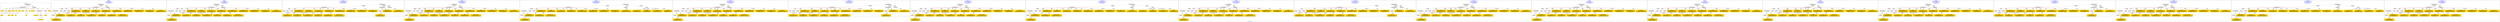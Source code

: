 digraph n0 {
fontcolor="blue"
remincross="true"
label="s04-ima-artworks.xml"
subgraph cluster_0 {
label="1-correct model"
n2[style="filled",color="white",fillcolor="lightgray",label="CulturalHeritageObject1"];
n3[shape="plaintext",style="filled",fillcolor="gold",label="creationDate"];
n4[style="filled",color="white",fillcolor="lightgray",label="Person1"];
n5[shape="plaintext",style="filled",fillcolor="gold",label="galleryLabel"];
n6[shape="plaintext",style="filled",fillcolor="gold",label="dimensions"];
n7[shape="plaintext",style="filled",fillcolor="gold",label="materials"];
n8[shape="plaintext",style="filled",fillcolor="gold",label="creditLine"];
n9[shape="plaintext",style="filled",fillcolor="gold",label="provenance"];
n10[style="filled",color="white",fillcolor="lightgray",label="Concept1"];
n11[shape="plaintext",style="filled",fillcolor="gold",label="title"];
n12[shape="plaintext",style="filled",fillcolor="gold",label="accessionNumber"];
n13[style="filled",color="white",fillcolor="lightgray",label="CulturalHeritageObject2"];
n14[style="filled",color="white",fillcolor="lightgray",label="Document2"];
n15[shape="plaintext",style="filled",fillcolor="gold",label="relatedArtworksTitle"];
n16[style="filled",color="white",fillcolor="lightgray",label="Document1"];
n17[shape="plaintext",style="filled",fillcolor="gold",label="nationality"];
n18[shape="plaintext",style="filled",fillcolor="gold",label="birthDate"];
n19[shape="plaintext",style="filled",fillcolor="gold",label="deathDate"];
n20[shape="plaintext",style="filled",fillcolor="gold",label="artist"];
n21[style="filled",color="white",fillcolor="lightgray",label="EuropeanaAggregation1"];
n22[style="filled",color="white",fillcolor="lightgray",label="WebResource1"];
n23[shape="plaintext",style="filled",fillcolor="gold",label="imageURL"];
n24[shape="plaintext",style="filled",fillcolor="gold",label="values"];
n25[shape="plaintext",style="filled",fillcolor="gold",label="relatedArtworksURL"];
n26[shape="plaintext",style="filled",fillcolor="gold",label="sourceURL"];
}
subgraph cluster_1 {
label="candidate 0\nlink coherence:1.0\nnode coherence:1.0\nconfidence:0.533685518164504\nmapping score:0.6092677217411092\ncost:23.99944\n-precision:0.92-recall:0.92"
n28[style="filled",color="white",fillcolor="lightgray",label="CulturalHeritageObject1"];
n29[style="filled",color="white",fillcolor="lightgray",label="CulturalHeritageObject2"];
n30[style="filled",color="white",fillcolor="lightgray",label="Person1"];
n31[style="filled",color="white",fillcolor="lightgray",label="Concept1"];
n32[style="filled",color="white",fillcolor="lightgray",label="Document1"];
n33[style="filled",color="white",fillcolor="lightgray",label="Document2"];
n34[style="filled",color="white",fillcolor="lightgray",label="EuropeanaAggregation1"];
n35[style="filled",color="white",fillcolor="lightgray",label="WebResource1"];
n36[shape="plaintext",style="filled",fillcolor="gold",label="provenance\n[CulturalHeritageObject,provenance,0.481]\n[CulturalHeritageObject,title,0.185]\n[CulturalHeritageObject,description,0.178]\n[Person,biographicalInformation,0.156]"];
n37[shape="plaintext",style="filled",fillcolor="gold",label="artist\n[Person,nameOfThePerson,0.503]\n[Document,classLink,0.277]\n[CulturalHeritageObject,provenance,0.123]\n[CulturalHeritageObject,title,0.097]"];
n38[shape="plaintext",style="filled",fillcolor="gold",label="creationDate\n[Person,dateOfBirth,0.448]\n[CulturalHeritageObject,created,0.312]\n[Person,dateOfDeath,0.136]\n[Person,biographicalInformation,0.104]"];
n39[shape="plaintext",style="filled",fillcolor="gold",label="birthDate\n[Person,dateOfBirth,0.476]\n[Person,dateOfDeath,0.255]\n[CulturalHeritageObject,created,0.225]\n[Person,biographicalInformation,0.045]"];
n40[shape="plaintext",style="filled",fillcolor="gold",label="values\n[Concept,prefLabel,0.332]\n[CulturalHeritageObject,title,0.291]\n[CulturalHeritageObject,description,0.264]\n[Person,biographicalInformation,0.113]"];
n41[shape="plaintext",style="filled",fillcolor="gold",label="title\n[CulturalHeritageObject,title,0.404]\n[Document,classLink,0.232]\n[CulturalHeritageObject,description,0.226]\n[Person,biographicalInformation,0.138]"];
n42[shape="plaintext",style="filled",fillcolor="gold",label="nationality\n[Person,countryAssociatedWithThePerson,0.748]\n[Concept,prefLabel,0.107]\n[CulturalHeritageObject,provenance,0.082]\n[CulturalHeritageObject,title,0.063]"];
n43[shape="plaintext",style="filled",fillcolor="gold",label="creditLine\n[CulturalHeritageObject,provenance,0.641]\n[CulturalHeritageObject,title,0.148]\n[CulturalHeritageObject,description,0.115]\n[Person,nameOfThePerson,0.096]"];
n44[shape="plaintext",style="filled",fillcolor="gold",label="relatedArtworksTitle\n[CulturalHeritageObject,title,0.384]\n[Document,classLink,0.27]\n[CulturalHeritageObject,description,0.221]\n[Person,biographicalInformation,0.126]"];
n45[shape="plaintext",style="filled",fillcolor="gold",label="dimensions\n[CulturalHeritageObject,extent,0.61]\n[CulturalHeritageObject,accessionNumber,0.172]\n[CulturalHeritageObject,medium,0.113]\n[CulturalHeritageObject,description,0.105]"];
n46[shape="plaintext",style="filled",fillcolor="gold",label="deathDate\n[Person,dateOfDeath,0.399]\n[CulturalHeritageObject,created,0.313]\n[Person,dateOfBirth,0.227]\n[CulturalHeritageObject,title,0.061]"];
n47[shape="plaintext",style="filled",fillcolor="gold",label="imageURL\n[WebResource,classLink,0.877]\n[Document,classLink,0.108]\n[CulturalHeritageObject,description,0.009]\n[CulturalHeritageObject,accessionNumber,0.006]"];
n48[shape="plaintext",style="filled",fillcolor="gold",label="galleryLabel\n[Person,biographicalInformation,0.402]\n[CulturalHeritageObject,description,0.372]\n[CulturalHeritageObject,title,0.165]\n[CulturalHeritageObject,provenance,0.061]"];
n49[shape="plaintext",style="filled",fillcolor="gold",label="accessionNumber\n[CulturalHeritageObject,accessionNumber,0.984]\n[CulturalHeritageObject,extent,0.015]\n[CulturalHeritageObject,provenance,0.0]\n[WebResource,classLink,0.0]"];
n50[shape="plaintext",style="filled",fillcolor="gold",label="sourceURL\n[WebResource,classLink,0.5]\n[Document,classLink,0.38]\n[CulturalHeritageObject,provenance,0.083]\n[CulturalHeritageObject,rights,0.037]"];
n51[shape="plaintext",style="filled",fillcolor="gold",label="materials\n[CulturalHeritageObject,medium,0.807]\n[CulturalHeritageObject,description,0.071]\n[Person,biographicalInformation,0.062]\n[Concept,prefLabel,0.061]"];
n52[shape="plaintext",style="filled",fillcolor="gold",label="relatedArtworksURL\n[WebResource,classLink,0.512]\n[Document,classLink,0.363]\n[CulturalHeritageObject,provenance,0.082]\n[CulturalHeritageObject,accessionNumber,0.043]"];
}
subgraph cluster_2 {
label="candidate 1\nlink coherence:1.0\nnode coherence:1.0\nconfidence:0.5268730817291873\nmapping score:0.6069969095960036\ncost:23.99944\n-precision:0.83-recall:0.83"
n54[style="filled",color="white",fillcolor="lightgray",label="CulturalHeritageObject1"];
n55[style="filled",color="white",fillcolor="lightgray",label="CulturalHeritageObject2"];
n56[style="filled",color="white",fillcolor="lightgray",label="Person1"];
n57[style="filled",color="white",fillcolor="lightgray",label="Concept1"];
n58[style="filled",color="white",fillcolor="lightgray",label="Document1"];
n59[style="filled",color="white",fillcolor="lightgray",label="Document2"];
n60[style="filled",color="white",fillcolor="lightgray",label="EuropeanaAggregation1"];
n61[style="filled",color="white",fillcolor="lightgray",label="WebResource1"];
n62[shape="plaintext",style="filled",fillcolor="gold",label="provenance\n[CulturalHeritageObject,provenance,0.481]\n[CulturalHeritageObject,title,0.185]\n[CulturalHeritageObject,description,0.178]\n[Person,biographicalInformation,0.156]"];
n63[shape="plaintext",style="filled",fillcolor="gold",label="artist\n[Person,nameOfThePerson,0.503]\n[Document,classLink,0.277]\n[CulturalHeritageObject,provenance,0.123]\n[CulturalHeritageObject,title,0.097]"];
n64[shape="plaintext",style="filled",fillcolor="gold",label="birthDate\n[Person,dateOfBirth,0.476]\n[Person,dateOfDeath,0.255]\n[CulturalHeritageObject,created,0.225]\n[Person,biographicalInformation,0.045]"];
n65[shape="plaintext",style="filled",fillcolor="gold",label="creationDate\n[Person,dateOfBirth,0.448]\n[CulturalHeritageObject,created,0.312]\n[Person,dateOfDeath,0.136]\n[Person,biographicalInformation,0.104]"];
n66[shape="plaintext",style="filled",fillcolor="gold",label="values\n[Concept,prefLabel,0.332]\n[CulturalHeritageObject,title,0.291]\n[CulturalHeritageObject,description,0.264]\n[Person,biographicalInformation,0.113]"];
n67[shape="plaintext",style="filled",fillcolor="gold",label="title\n[CulturalHeritageObject,title,0.404]\n[Document,classLink,0.232]\n[CulturalHeritageObject,description,0.226]\n[Person,biographicalInformation,0.138]"];
n68[shape="plaintext",style="filled",fillcolor="gold",label="nationality\n[Person,countryAssociatedWithThePerson,0.748]\n[Concept,prefLabel,0.107]\n[CulturalHeritageObject,provenance,0.082]\n[CulturalHeritageObject,title,0.063]"];
n69[shape="plaintext",style="filled",fillcolor="gold",label="creditLine\n[CulturalHeritageObject,provenance,0.641]\n[CulturalHeritageObject,title,0.148]\n[CulturalHeritageObject,description,0.115]\n[Person,nameOfThePerson,0.096]"];
n70[shape="plaintext",style="filled",fillcolor="gold",label="relatedArtworksTitle\n[CulturalHeritageObject,title,0.384]\n[Document,classLink,0.27]\n[CulturalHeritageObject,description,0.221]\n[Person,biographicalInformation,0.126]"];
n71[shape="plaintext",style="filled",fillcolor="gold",label="dimensions\n[CulturalHeritageObject,extent,0.61]\n[CulturalHeritageObject,accessionNumber,0.172]\n[CulturalHeritageObject,medium,0.113]\n[CulturalHeritageObject,description,0.105]"];
n72[shape="plaintext",style="filled",fillcolor="gold",label="deathDate\n[Person,dateOfDeath,0.399]\n[CulturalHeritageObject,created,0.313]\n[Person,dateOfBirth,0.227]\n[CulturalHeritageObject,title,0.061]"];
n73[shape="plaintext",style="filled",fillcolor="gold",label="imageURL\n[WebResource,classLink,0.877]\n[Document,classLink,0.108]\n[CulturalHeritageObject,description,0.009]\n[CulturalHeritageObject,accessionNumber,0.006]"];
n74[shape="plaintext",style="filled",fillcolor="gold",label="galleryLabel\n[Person,biographicalInformation,0.402]\n[CulturalHeritageObject,description,0.372]\n[CulturalHeritageObject,title,0.165]\n[CulturalHeritageObject,provenance,0.061]"];
n75[shape="plaintext",style="filled",fillcolor="gold",label="accessionNumber\n[CulturalHeritageObject,accessionNumber,0.984]\n[CulturalHeritageObject,extent,0.015]\n[CulturalHeritageObject,provenance,0.0]\n[WebResource,classLink,0.0]"];
n76[shape="plaintext",style="filled",fillcolor="gold",label="sourceURL\n[WebResource,classLink,0.5]\n[Document,classLink,0.38]\n[CulturalHeritageObject,provenance,0.083]\n[CulturalHeritageObject,rights,0.037]"];
n77[shape="plaintext",style="filled",fillcolor="gold",label="materials\n[CulturalHeritageObject,medium,0.807]\n[CulturalHeritageObject,description,0.071]\n[Person,biographicalInformation,0.062]\n[Concept,prefLabel,0.061]"];
n78[shape="plaintext",style="filled",fillcolor="gold",label="relatedArtworksURL\n[WebResource,classLink,0.512]\n[Document,classLink,0.363]\n[CulturalHeritageObject,provenance,0.082]\n[CulturalHeritageObject,accessionNumber,0.043]"];
}
subgraph cluster_3 {
label="candidate 10\nlink coherence:0.9583333333333334\nnode coherence:1.0\nconfidence:0.5268730817291873\nmapping score:0.6069969095960036\ncost:123.009462\n-precision:0.79-recall:0.79"
n80[style="filled",color="white",fillcolor="lightgray",label="CulturalHeritageObject1"];
n81[style="filled",color="white",fillcolor="lightgray",label="Person1"];
n82[style="filled",color="white",fillcolor="lightgray",label="Concept1"];
n83[style="filled",color="white",fillcolor="lightgray",label="Document1"];
n84[style="filled",color="white",fillcolor="lightgray",label="CulturalHeritageObject2"];
n85[style="filled",color="white",fillcolor="lightgray",label="Document2"];
n86[style="filled",color="white",fillcolor="lightgray",label="EuropeanaAggregation1"];
n87[style="filled",color="white",fillcolor="lightgray",label="WebResource1"];
n88[shape="plaintext",style="filled",fillcolor="gold",label="provenance\n[CulturalHeritageObject,provenance,0.481]\n[CulturalHeritageObject,title,0.185]\n[CulturalHeritageObject,description,0.178]\n[Person,biographicalInformation,0.156]"];
n89[shape="plaintext",style="filled",fillcolor="gold",label="artist\n[Person,nameOfThePerson,0.503]\n[Document,classLink,0.277]\n[CulturalHeritageObject,provenance,0.123]\n[CulturalHeritageObject,title,0.097]"];
n90[shape="plaintext",style="filled",fillcolor="gold",label="birthDate\n[Person,dateOfBirth,0.476]\n[Person,dateOfDeath,0.255]\n[CulturalHeritageObject,created,0.225]\n[Person,biographicalInformation,0.045]"];
n91[shape="plaintext",style="filled",fillcolor="gold",label="creationDate\n[Person,dateOfBirth,0.448]\n[CulturalHeritageObject,created,0.312]\n[Person,dateOfDeath,0.136]\n[Person,biographicalInformation,0.104]"];
n92[shape="plaintext",style="filled",fillcolor="gold",label="values\n[Concept,prefLabel,0.332]\n[CulturalHeritageObject,title,0.291]\n[CulturalHeritageObject,description,0.264]\n[Person,biographicalInformation,0.113]"];
n93[shape="plaintext",style="filled",fillcolor="gold",label="title\n[CulturalHeritageObject,title,0.404]\n[Document,classLink,0.232]\n[CulturalHeritageObject,description,0.226]\n[Person,biographicalInformation,0.138]"];
n94[shape="plaintext",style="filled",fillcolor="gold",label="nationality\n[Person,countryAssociatedWithThePerson,0.748]\n[Concept,prefLabel,0.107]\n[CulturalHeritageObject,provenance,0.082]\n[CulturalHeritageObject,title,0.063]"];
n95[shape="plaintext",style="filled",fillcolor="gold",label="creditLine\n[CulturalHeritageObject,provenance,0.641]\n[CulturalHeritageObject,title,0.148]\n[CulturalHeritageObject,description,0.115]\n[Person,nameOfThePerson,0.096]"];
n96[shape="plaintext",style="filled",fillcolor="gold",label="relatedArtworksTitle\n[CulturalHeritageObject,title,0.384]\n[Document,classLink,0.27]\n[CulturalHeritageObject,description,0.221]\n[Person,biographicalInformation,0.126]"];
n97[shape="plaintext",style="filled",fillcolor="gold",label="dimensions\n[CulturalHeritageObject,extent,0.61]\n[CulturalHeritageObject,accessionNumber,0.172]\n[CulturalHeritageObject,medium,0.113]\n[CulturalHeritageObject,description,0.105]"];
n98[shape="plaintext",style="filled",fillcolor="gold",label="deathDate\n[Person,dateOfDeath,0.399]\n[CulturalHeritageObject,created,0.313]\n[Person,dateOfBirth,0.227]\n[CulturalHeritageObject,title,0.061]"];
n99[shape="plaintext",style="filled",fillcolor="gold",label="imageURL\n[WebResource,classLink,0.877]\n[Document,classLink,0.108]\n[CulturalHeritageObject,description,0.009]\n[CulturalHeritageObject,accessionNumber,0.006]"];
n100[shape="plaintext",style="filled",fillcolor="gold",label="galleryLabel\n[Person,biographicalInformation,0.402]\n[CulturalHeritageObject,description,0.372]\n[CulturalHeritageObject,title,0.165]\n[CulturalHeritageObject,provenance,0.061]"];
n101[shape="plaintext",style="filled",fillcolor="gold",label="accessionNumber\n[CulturalHeritageObject,accessionNumber,0.984]\n[CulturalHeritageObject,extent,0.015]\n[CulturalHeritageObject,provenance,0.0]\n[WebResource,classLink,0.0]"];
n102[shape="plaintext",style="filled",fillcolor="gold",label="sourceURL\n[WebResource,classLink,0.5]\n[Document,classLink,0.38]\n[CulturalHeritageObject,provenance,0.083]\n[CulturalHeritageObject,rights,0.037]"];
n103[shape="plaintext",style="filled",fillcolor="gold",label="materials\n[CulturalHeritageObject,medium,0.807]\n[CulturalHeritageObject,description,0.071]\n[Person,biographicalInformation,0.062]\n[Concept,prefLabel,0.061]"];
n104[shape="plaintext",style="filled",fillcolor="gold",label="relatedArtworksURL\n[WebResource,classLink,0.512]\n[Document,classLink,0.363]\n[CulturalHeritageObject,provenance,0.082]\n[CulturalHeritageObject,accessionNumber,0.043]"];
}
subgraph cluster_4 {
label="candidate 11\nlink coherence:0.9583333333333334\nnode coherence:1.0\nconfidence:0.5268730817291873\nmapping score:0.6069969095960036\ncost:123.009592\n-precision:0.83-recall:0.83"
n106[style="filled",color="white",fillcolor="lightgray",label="CulturalHeritageObject1"];
n107[style="filled",color="white",fillcolor="lightgray",label="CulturalHeritageObject2"];
n108[style="filled",color="white",fillcolor="lightgray",label="Person1"];
n109[style="filled",color="white",fillcolor="lightgray",label="Concept1"];
n110[style="filled",color="white",fillcolor="lightgray",label="Document1"];
n111[style="filled",color="white",fillcolor="lightgray",label="Document2"];
n112[style="filled",color="white",fillcolor="lightgray",label="EuropeanaAggregation1"];
n113[style="filled",color="white",fillcolor="lightgray",label="WebResource1"];
n114[shape="plaintext",style="filled",fillcolor="gold",label="provenance\n[CulturalHeritageObject,provenance,0.481]\n[CulturalHeritageObject,title,0.185]\n[CulturalHeritageObject,description,0.178]\n[Person,biographicalInformation,0.156]"];
n115[shape="plaintext",style="filled",fillcolor="gold",label="artist\n[Person,nameOfThePerson,0.503]\n[Document,classLink,0.277]\n[CulturalHeritageObject,provenance,0.123]\n[CulturalHeritageObject,title,0.097]"];
n116[shape="plaintext",style="filled",fillcolor="gold",label="birthDate\n[Person,dateOfBirth,0.476]\n[Person,dateOfDeath,0.255]\n[CulturalHeritageObject,created,0.225]\n[Person,biographicalInformation,0.045]"];
n117[shape="plaintext",style="filled",fillcolor="gold",label="creationDate\n[Person,dateOfBirth,0.448]\n[CulturalHeritageObject,created,0.312]\n[Person,dateOfDeath,0.136]\n[Person,biographicalInformation,0.104]"];
n118[shape="plaintext",style="filled",fillcolor="gold",label="values\n[Concept,prefLabel,0.332]\n[CulturalHeritageObject,title,0.291]\n[CulturalHeritageObject,description,0.264]\n[Person,biographicalInformation,0.113]"];
n119[shape="plaintext",style="filled",fillcolor="gold",label="title\n[CulturalHeritageObject,title,0.404]\n[Document,classLink,0.232]\n[CulturalHeritageObject,description,0.226]\n[Person,biographicalInformation,0.138]"];
n120[shape="plaintext",style="filled",fillcolor="gold",label="nationality\n[Person,countryAssociatedWithThePerson,0.748]\n[Concept,prefLabel,0.107]\n[CulturalHeritageObject,provenance,0.082]\n[CulturalHeritageObject,title,0.063]"];
n121[shape="plaintext",style="filled",fillcolor="gold",label="creditLine\n[CulturalHeritageObject,provenance,0.641]\n[CulturalHeritageObject,title,0.148]\n[CulturalHeritageObject,description,0.115]\n[Person,nameOfThePerson,0.096]"];
n122[shape="plaintext",style="filled",fillcolor="gold",label="relatedArtworksTitle\n[CulturalHeritageObject,title,0.384]\n[Document,classLink,0.27]\n[CulturalHeritageObject,description,0.221]\n[Person,biographicalInformation,0.126]"];
n123[shape="plaintext",style="filled",fillcolor="gold",label="dimensions\n[CulturalHeritageObject,extent,0.61]\n[CulturalHeritageObject,accessionNumber,0.172]\n[CulturalHeritageObject,medium,0.113]\n[CulturalHeritageObject,description,0.105]"];
n124[shape="plaintext",style="filled",fillcolor="gold",label="deathDate\n[Person,dateOfDeath,0.399]\n[CulturalHeritageObject,created,0.313]\n[Person,dateOfBirth,0.227]\n[CulturalHeritageObject,title,0.061]"];
n125[shape="plaintext",style="filled",fillcolor="gold",label="imageURL\n[WebResource,classLink,0.877]\n[Document,classLink,0.108]\n[CulturalHeritageObject,description,0.009]\n[CulturalHeritageObject,accessionNumber,0.006]"];
n126[shape="plaintext",style="filled",fillcolor="gold",label="galleryLabel\n[Person,biographicalInformation,0.402]\n[CulturalHeritageObject,description,0.372]\n[CulturalHeritageObject,title,0.165]\n[CulturalHeritageObject,provenance,0.061]"];
n127[shape="plaintext",style="filled",fillcolor="gold",label="accessionNumber\n[CulturalHeritageObject,accessionNumber,0.984]\n[CulturalHeritageObject,extent,0.015]\n[CulturalHeritageObject,provenance,0.0]\n[WebResource,classLink,0.0]"];
n128[shape="plaintext",style="filled",fillcolor="gold",label="sourceURL\n[WebResource,classLink,0.5]\n[Document,classLink,0.38]\n[CulturalHeritageObject,provenance,0.083]\n[CulturalHeritageObject,rights,0.037]"];
n129[shape="plaintext",style="filled",fillcolor="gold",label="materials\n[CulturalHeritageObject,medium,0.807]\n[CulturalHeritageObject,description,0.071]\n[Person,biographicalInformation,0.062]\n[Concept,prefLabel,0.061]"];
n130[shape="plaintext",style="filled",fillcolor="gold",label="relatedArtworksURL\n[WebResource,classLink,0.512]\n[Document,classLink,0.363]\n[CulturalHeritageObject,provenance,0.082]\n[CulturalHeritageObject,accessionNumber,0.043]"];
}
subgraph cluster_5 {
label="candidate 12\nlink coherence:0.9583333333333334\nnode coherence:1.0\nconfidence:0.5268730817291873\nmapping score:0.6069969095960036\ncost:123.009632\n-precision:0.79-recall:0.79"
n132[style="filled",color="white",fillcolor="lightgray",label="CulturalHeritageObject1"];
n133[style="filled",color="white",fillcolor="lightgray",label="CulturalHeritageObject2"];
n134[style="filled",color="white",fillcolor="lightgray",label="Concept1"];
n135[style="filled",color="white",fillcolor="lightgray",label="Document1"];
n136[style="filled",color="white",fillcolor="lightgray",label="Document2"];
n137[style="filled",color="white",fillcolor="lightgray",label="EuropeanaAggregation1"];
n138[style="filled",color="white",fillcolor="lightgray",label="WebResource1"];
n139[style="filled",color="white",fillcolor="lightgray",label="Person1"];
n140[shape="plaintext",style="filled",fillcolor="gold",label="provenance\n[CulturalHeritageObject,provenance,0.481]\n[CulturalHeritageObject,title,0.185]\n[CulturalHeritageObject,description,0.178]\n[Person,biographicalInformation,0.156]"];
n141[shape="plaintext",style="filled",fillcolor="gold",label="artist\n[Person,nameOfThePerson,0.503]\n[Document,classLink,0.277]\n[CulturalHeritageObject,provenance,0.123]\n[CulturalHeritageObject,title,0.097]"];
n142[shape="plaintext",style="filled",fillcolor="gold",label="birthDate\n[Person,dateOfBirth,0.476]\n[Person,dateOfDeath,0.255]\n[CulturalHeritageObject,created,0.225]\n[Person,biographicalInformation,0.045]"];
n143[shape="plaintext",style="filled",fillcolor="gold",label="creationDate\n[Person,dateOfBirth,0.448]\n[CulturalHeritageObject,created,0.312]\n[Person,dateOfDeath,0.136]\n[Person,biographicalInformation,0.104]"];
n144[shape="plaintext",style="filled",fillcolor="gold",label="values\n[Concept,prefLabel,0.332]\n[CulturalHeritageObject,title,0.291]\n[CulturalHeritageObject,description,0.264]\n[Person,biographicalInformation,0.113]"];
n145[shape="plaintext",style="filled",fillcolor="gold",label="title\n[CulturalHeritageObject,title,0.404]\n[Document,classLink,0.232]\n[CulturalHeritageObject,description,0.226]\n[Person,biographicalInformation,0.138]"];
n146[shape="plaintext",style="filled",fillcolor="gold",label="nationality\n[Person,countryAssociatedWithThePerson,0.748]\n[Concept,prefLabel,0.107]\n[CulturalHeritageObject,provenance,0.082]\n[CulturalHeritageObject,title,0.063]"];
n147[shape="plaintext",style="filled",fillcolor="gold",label="creditLine\n[CulturalHeritageObject,provenance,0.641]\n[CulturalHeritageObject,title,0.148]\n[CulturalHeritageObject,description,0.115]\n[Person,nameOfThePerson,0.096]"];
n148[shape="plaintext",style="filled",fillcolor="gold",label="relatedArtworksTitle\n[CulturalHeritageObject,title,0.384]\n[Document,classLink,0.27]\n[CulturalHeritageObject,description,0.221]\n[Person,biographicalInformation,0.126]"];
n149[shape="plaintext",style="filled",fillcolor="gold",label="dimensions\n[CulturalHeritageObject,extent,0.61]\n[CulturalHeritageObject,accessionNumber,0.172]\n[CulturalHeritageObject,medium,0.113]\n[CulturalHeritageObject,description,0.105]"];
n150[shape="plaintext",style="filled",fillcolor="gold",label="deathDate\n[Person,dateOfDeath,0.399]\n[CulturalHeritageObject,created,0.313]\n[Person,dateOfBirth,0.227]\n[CulturalHeritageObject,title,0.061]"];
n151[shape="plaintext",style="filled",fillcolor="gold",label="imageURL\n[WebResource,classLink,0.877]\n[Document,classLink,0.108]\n[CulturalHeritageObject,description,0.009]\n[CulturalHeritageObject,accessionNumber,0.006]"];
n152[shape="plaintext",style="filled",fillcolor="gold",label="galleryLabel\n[Person,biographicalInformation,0.402]\n[CulturalHeritageObject,description,0.372]\n[CulturalHeritageObject,title,0.165]\n[CulturalHeritageObject,provenance,0.061]"];
n153[shape="plaintext",style="filled",fillcolor="gold",label="accessionNumber\n[CulturalHeritageObject,accessionNumber,0.984]\n[CulturalHeritageObject,extent,0.015]\n[CulturalHeritageObject,provenance,0.0]\n[WebResource,classLink,0.0]"];
n154[shape="plaintext",style="filled",fillcolor="gold",label="sourceURL\n[WebResource,classLink,0.5]\n[Document,classLink,0.38]\n[CulturalHeritageObject,provenance,0.083]\n[CulturalHeritageObject,rights,0.037]"];
n155[shape="plaintext",style="filled",fillcolor="gold",label="materials\n[CulturalHeritageObject,medium,0.807]\n[CulturalHeritageObject,description,0.071]\n[Person,biographicalInformation,0.062]\n[Concept,prefLabel,0.061]"];
n156[shape="plaintext",style="filled",fillcolor="gold",label="relatedArtworksURL\n[WebResource,classLink,0.512]\n[Document,classLink,0.363]\n[CulturalHeritageObject,provenance,0.082]\n[CulturalHeritageObject,accessionNumber,0.043]"];
}
subgraph cluster_6 {
label="candidate 13\nlink coherence:0.9583333333333334\nnode coherence:1.0\nconfidence:0.5235256913643037\nmapping score:0.6058811128077092\ncost:23.99942\n-precision:0.75-recall:0.75"
n158[style="filled",color="white",fillcolor="lightgray",label="CulturalHeritageObject1"];
n159[style="filled",color="white",fillcolor="lightgray",label="CulturalHeritageObject2"];
n160[style="filled",color="white",fillcolor="lightgray",label="Person1"];
n161[style="filled",color="white",fillcolor="lightgray",label="Concept1"];
n162[style="filled",color="white",fillcolor="lightgray",label="Document1"];
n163[style="filled",color="white",fillcolor="lightgray",label="Document2"];
n164[style="filled",color="white",fillcolor="lightgray",label="EuropeanaAggregation1"];
n165[style="filled",color="white",fillcolor="lightgray",label="WebResource1"];
n166[shape="plaintext",style="filled",fillcolor="gold",label="provenance\n[CulturalHeritageObject,provenance,0.481]\n[CulturalHeritageObject,title,0.185]\n[CulturalHeritageObject,description,0.178]\n[Person,biographicalInformation,0.156]"];
n167[shape="plaintext",style="filled",fillcolor="gold",label="artist\n[Person,nameOfThePerson,0.503]\n[Document,classLink,0.277]\n[CulturalHeritageObject,provenance,0.123]\n[CulturalHeritageObject,title,0.097]"];
n168[shape="plaintext",style="filled",fillcolor="gold",label="deathDate\n[Person,dateOfDeath,0.399]\n[CulturalHeritageObject,created,0.313]\n[Person,dateOfBirth,0.227]\n[CulturalHeritageObject,title,0.061]"];
n169[shape="plaintext",style="filled",fillcolor="gold",label="creationDate\n[Person,dateOfBirth,0.448]\n[CulturalHeritageObject,created,0.312]\n[Person,dateOfDeath,0.136]\n[Person,biographicalInformation,0.104]"];
n170[shape="plaintext",style="filled",fillcolor="gold",label="values\n[Concept,prefLabel,0.332]\n[CulturalHeritageObject,title,0.291]\n[CulturalHeritageObject,description,0.264]\n[Person,biographicalInformation,0.113]"];
n171[shape="plaintext",style="filled",fillcolor="gold",label="title\n[CulturalHeritageObject,title,0.404]\n[Document,classLink,0.232]\n[CulturalHeritageObject,description,0.226]\n[Person,biographicalInformation,0.138]"];
n172[shape="plaintext",style="filled",fillcolor="gold",label="nationality\n[Person,countryAssociatedWithThePerson,0.748]\n[Concept,prefLabel,0.107]\n[CulturalHeritageObject,provenance,0.082]\n[CulturalHeritageObject,title,0.063]"];
n173[shape="plaintext",style="filled",fillcolor="gold",label="creditLine\n[CulturalHeritageObject,provenance,0.641]\n[CulturalHeritageObject,title,0.148]\n[CulturalHeritageObject,description,0.115]\n[Person,nameOfThePerson,0.096]"];
n174[shape="plaintext",style="filled",fillcolor="gold",label="relatedArtworksTitle\n[CulturalHeritageObject,title,0.384]\n[Document,classLink,0.27]\n[CulturalHeritageObject,description,0.221]\n[Person,biographicalInformation,0.126]"];
n175[shape="plaintext",style="filled",fillcolor="gold",label="dimensions\n[CulturalHeritageObject,extent,0.61]\n[CulturalHeritageObject,accessionNumber,0.172]\n[CulturalHeritageObject,medium,0.113]\n[CulturalHeritageObject,description,0.105]"];
n176[shape="plaintext",style="filled",fillcolor="gold",label="birthDate\n[Person,dateOfBirth,0.476]\n[Person,dateOfDeath,0.255]\n[CulturalHeritageObject,created,0.225]\n[Person,biographicalInformation,0.045]"];
n177[shape="plaintext",style="filled",fillcolor="gold",label="imageURL\n[WebResource,classLink,0.877]\n[Document,classLink,0.108]\n[CulturalHeritageObject,description,0.009]\n[CulturalHeritageObject,accessionNumber,0.006]"];
n178[shape="plaintext",style="filled",fillcolor="gold",label="galleryLabel\n[Person,biographicalInformation,0.402]\n[CulturalHeritageObject,description,0.372]\n[CulturalHeritageObject,title,0.165]\n[CulturalHeritageObject,provenance,0.061]"];
n179[shape="plaintext",style="filled",fillcolor="gold",label="accessionNumber\n[CulturalHeritageObject,accessionNumber,0.984]\n[CulturalHeritageObject,extent,0.015]\n[CulturalHeritageObject,provenance,0.0]\n[WebResource,classLink,0.0]"];
n180[shape="plaintext",style="filled",fillcolor="gold",label="sourceURL\n[WebResource,classLink,0.5]\n[Document,classLink,0.38]\n[CulturalHeritageObject,provenance,0.083]\n[CulturalHeritageObject,rights,0.037]"];
n181[shape="plaintext",style="filled",fillcolor="gold",label="materials\n[CulturalHeritageObject,medium,0.807]\n[CulturalHeritageObject,description,0.071]\n[Person,biographicalInformation,0.062]\n[Concept,prefLabel,0.061]"];
n182[shape="plaintext",style="filled",fillcolor="gold",label="relatedArtworksURL\n[WebResource,classLink,0.512]\n[Document,classLink,0.363]\n[CulturalHeritageObject,provenance,0.082]\n[CulturalHeritageObject,accessionNumber,0.043]"];
}
subgraph cluster_7 {
label="candidate 14\nlink coherence:0.9583333333333334\nnode coherence:1.0\nconfidence:0.5235256913643037\nmapping score:0.6058811128077092\ncost:123.009462\n-precision:0.75-recall:0.75"
n184[style="filled",color="white",fillcolor="lightgray",label="CulturalHeritageObject1"];
n185[style="filled",color="white",fillcolor="lightgray",label="Person1"];
n186[style="filled",color="white",fillcolor="lightgray",label="Concept1"];
n187[style="filled",color="white",fillcolor="lightgray",label="Document1"];
n188[style="filled",color="white",fillcolor="lightgray",label="CulturalHeritageObject2"];
n189[style="filled",color="white",fillcolor="lightgray",label="Document2"];
n190[style="filled",color="white",fillcolor="lightgray",label="EuropeanaAggregation1"];
n191[style="filled",color="white",fillcolor="lightgray",label="WebResource1"];
n192[shape="plaintext",style="filled",fillcolor="gold",label="provenance\n[CulturalHeritageObject,provenance,0.481]\n[CulturalHeritageObject,title,0.185]\n[CulturalHeritageObject,description,0.178]\n[Person,biographicalInformation,0.156]"];
n193[shape="plaintext",style="filled",fillcolor="gold",label="artist\n[Person,nameOfThePerson,0.503]\n[Document,classLink,0.277]\n[CulturalHeritageObject,provenance,0.123]\n[CulturalHeritageObject,title,0.097]"];
n194[shape="plaintext",style="filled",fillcolor="gold",label="deathDate\n[Person,dateOfDeath,0.399]\n[CulturalHeritageObject,created,0.313]\n[Person,dateOfBirth,0.227]\n[CulturalHeritageObject,title,0.061]"];
n195[shape="plaintext",style="filled",fillcolor="gold",label="creationDate\n[Person,dateOfBirth,0.448]\n[CulturalHeritageObject,created,0.312]\n[Person,dateOfDeath,0.136]\n[Person,biographicalInformation,0.104]"];
n196[shape="plaintext",style="filled",fillcolor="gold",label="values\n[Concept,prefLabel,0.332]\n[CulturalHeritageObject,title,0.291]\n[CulturalHeritageObject,description,0.264]\n[Person,biographicalInformation,0.113]"];
n197[shape="plaintext",style="filled",fillcolor="gold",label="title\n[CulturalHeritageObject,title,0.404]\n[Document,classLink,0.232]\n[CulturalHeritageObject,description,0.226]\n[Person,biographicalInformation,0.138]"];
n198[shape="plaintext",style="filled",fillcolor="gold",label="nationality\n[Person,countryAssociatedWithThePerson,0.748]\n[Concept,prefLabel,0.107]\n[CulturalHeritageObject,provenance,0.082]\n[CulturalHeritageObject,title,0.063]"];
n199[shape="plaintext",style="filled",fillcolor="gold",label="creditLine\n[CulturalHeritageObject,provenance,0.641]\n[CulturalHeritageObject,title,0.148]\n[CulturalHeritageObject,description,0.115]\n[Person,nameOfThePerson,0.096]"];
n200[shape="plaintext",style="filled",fillcolor="gold",label="relatedArtworksTitle\n[CulturalHeritageObject,title,0.384]\n[Document,classLink,0.27]\n[CulturalHeritageObject,description,0.221]\n[Person,biographicalInformation,0.126]"];
n201[shape="plaintext",style="filled",fillcolor="gold",label="dimensions\n[CulturalHeritageObject,extent,0.61]\n[CulturalHeritageObject,accessionNumber,0.172]\n[CulturalHeritageObject,medium,0.113]\n[CulturalHeritageObject,description,0.105]"];
n202[shape="plaintext",style="filled",fillcolor="gold",label="birthDate\n[Person,dateOfBirth,0.476]\n[Person,dateOfDeath,0.255]\n[CulturalHeritageObject,created,0.225]\n[Person,biographicalInformation,0.045]"];
n203[shape="plaintext",style="filled",fillcolor="gold",label="imageURL\n[WebResource,classLink,0.877]\n[Document,classLink,0.108]\n[CulturalHeritageObject,description,0.009]\n[CulturalHeritageObject,accessionNumber,0.006]"];
n204[shape="plaintext",style="filled",fillcolor="gold",label="galleryLabel\n[Person,biographicalInformation,0.402]\n[CulturalHeritageObject,description,0.372]\n[CulturalHeritageObject,title,0.165]\n[CulturalHeritageObject,provenance,0.061]"];
n205[shape="plaintext",style="filled",fillcolor="gold",label="accessionNumber\n[CulturalHeritageObject,accessionNumber,0.984]\n[CulturalHeritageObject,extent,0.015]\n[CulturalHeritageObject,provenance,0.0]\n[WebResource,classLink,0.0]"];
n206[shape="plaintext",style="filled",fillcolor="gold",label="sourceURL\n[WebResource,classLink,0.5]\n[Document,classLink,0.38]\n[CulturalHeritageObject,provenance,0.083]\n[CulturalHeritageObject,rights,0.037]"];
n207[shape="plaintext",style="filled",fillcolor="gold",label="materials\n[CulturalHeritageObject,medium,0.807]\n[CulturalHeritageObject,description,0.071]\n[Person,biographicalInformation,0.062]\n[Concept,prefLabel,0.061]"];
n208[shape="plaintext",style="filled",fillcolor="gold",label="relatedArtworksURL\n[WebResource,classLink,0.512]\n[Document,classLink,0.363]\n[CulturalHeritageObject,provenance,0.082]\n[CulturalHeritageObject,accessionNumber,0.043]"];
}
subgraph cluster_8 {
label="candidate 15\nlink coherence:0.9583333333333334\nnode coherence:1.0\nconfidence:0.5235256913643037\nmapping score:0.6058811128077092\ncost:123.009592\n-precision:0.79-recall:0.79"
n210[style="filled",color="white",fillcolor="lightgray",label="CulturalHeritageObject1"];
n211[style="filled",color="white",fillcolor="lightgray",label="CulturalHeritageObject2"];
n212[style="filled",color="white",fillcolor="lightgray",label="Person1"];
n213[style="filled",color="white",fillcolor="lightgray",label="Concept1"];
n214[style="filled",color="white",fillcolor="lightgray",label="Document1"];
n215[style="filled",color="white",fillcolor="lightgray",label="Document2"];
n216[style="filled",color="white",fillcolor="lightgray",label="EuropeanaAggregation1"];
n217[style="filled",color="white",fillcolor="lightgray",label="WebResource1"];
n218[shape="plaintext",style="filled",fillcolor="gold",label="provenance\n[CulturalHeritageObject,provenance,0.481]\n[CulturalHeritageObject,title,0.185]\n[CulturalHeritageObject,description,0.178]\n[Person,biographicalInformation,0.156]"];
n219[shape="plaintext",style="filled",fillcolor="gold",label="artist\n[Person,nameOfThePerson,0.503]\n[Document,classLink,0.277]\n[CulturalHeritageObject,provenance,0.123]\n[CulturalHeritageObject,title,0.097]"];
n220[shape="plaintext",style="filled",fillcolor="gold",label="deathDate\n[Person,dateOfDeath,0.399]\n[CulturalHeritageObject,created,0.313]\n[Person,dateOfBirth,0.227]\n[CulturalHeritageObject,title,0.061]"];
n221[shape="plaintext",style="filled",fillcolor="gold",label="creationDate\n[Person,dateOfBirth,0.448]\n[CulturalHeritageObject,created,0.312]\n[Person,dateOfDeath,0.136]\n[Person,biographicalInformation,0.104]"];
n222[shape="plaintext",style="filled",fillcolor="gold",label="values\n[Concept,prefLabel,0.332]\n[CulturalHeritageObject,title,0.291]\n[CulturalHeritageObject,description,0.264]\n[Person,biographicalInformation,0.113]"];
n223[shape="plaintext",style="filled",fillcolor="gold",label="title\n[CulturalHeritageObject,title,0.404]\n[Document,classLink,0.232]\n[CulturalHeritageObject,description,0.226]\n[Person,biographicalInformation,0.138]"];
n224[shape="plaintext",style="filled",fillcolor="gold",label="nationality\n[Person,countryAssociatedWithThePerson,0.748]\n[Concept,prefLabel,0.107]\n[CulturalHeritageObject,provenance,0.082]\n[CulturalHeritageObject,title,0.063]"];
n225[shape="plaintext",style="filled",fillcolor="gold",label="creditLine\n[CulturalHeritageObject,provenance,0.641]\n[CulturalHeritageObject,title,0.148]\n[CulturalHeritageObject,description,0.115]\n[Person,nameOfThePerson,0.096]"];
n226[shape="plaintext",style="filled",fillcolor="gold",label="relatedArtworksTitle\n[CulturalHeritageObject,title,0.384]\n[Document,classLink,0.27]\n[CulturalHeritageObject,description,0.221]\n[Person,biographicalInformation,0.126]"];
n227[shape="plaintext",style="filled",fillcolor="gold",label="dimensions\n[CulturalHeritageObject,extent,0.61]\n[CulturalHeritageObject,accessionNumber,0.172]\n[CulturalHeritageObject,medium,0.113]\n[CulturalHeritageObject,description,0.105]"];
n228[shape="plaintext",style="filled",fillcolor="gold",label="birthDate\n[Person,dateOfBirth,0.476]\n[Person,dateOfDeath,0.255]\n[CulturalHeritageObject,created,0.225]\n[Person,biographicalInformation,0.045]"];
n229[shape="plaintext",style="filled",fillcolor="gold",label="imageURL\n[WebResource,classLink,0.877]\n[Document,classLink,0.108]\n[CulturalHeritageObject,description,0.009]\n[CulturalHeritageObject,accessionNumber,0.006]"];
n230[shape="plaintext",style="filled",fillcolor="gold",label="galleryLabel\n[Person,biographicalInformation,0.402]\n[CulturalHeritageObject,description,0.372]\n[CulturalHeritageObject,title,0.165]\n[CulturalHeritageObject,provenance,0.061]"];
n231[shape="plaintext",style="filled",fillcolor="gold",label="accessionNumber\n[CulturalHeritageObject,accessionNumber,0.984]\n[CulturalHeritageObject,extent,0.015]\n[CulturalHeritageObject,provenance,0.0]\n[WebResource,classLink,0.0]"];
n232[shape="plaintext",style="filled",fillcolor="gold",label="sourceURL\n[WebResource,classLink,0.5]\n[Document,classLink,0.38]\n[CulturalHeritageObject,provenance,0.083]\n[CulturalHeritageObject,rights,0.037]"];
n233[shape="plaintext",style="filled",fillcolor="gold",label="materials\n[CulturalHeritageObject,medium,0.807]\n[CulturalHeritageObject,description,0.071]\n[Person,biographicalInformation,0.062]\n[Concept,prefLabel,0.061]"];
n234[shape="plaintext",style="filled",fillcolor="gold",label="relatedArtworksURL\n[WebResource,classLink,0.512]\n[Document,classLink,0.363]\n[CulturalHeritageObject,provenance,0.082]\n[CulturalHeritageObject,accessionNumber,0.043]"];
}
subgraph cluster_9 {
label="candidate 16\nlink coherence:0.9583333333333334\nnode coherence:1.0\nconfidence:0.5235256913643037\nmapping score:0.6058811128077092\ncost:123.009632\n-precision:0.75-recall:0.75"
n236[style="filled",color="white",fillcolor="lightgray",label="CulturalHeritageObject1"];
n237[style="filled",color="white",fillcolor="lightgray",label="CulturalHeritageObject2"];
n238[style="filled",color="white",fillcolor="lightgray",label="Concept1"];
n239[style="filled",color="white",fillcolor="lightgray",label="Document1"];
n240[style="filled",color="white",fillcolor="lightgray",label="Document2"];
n241[style="filled",color="white",fillcolor="lightgray",label="EuropeanaAggregation1"];
n242[style="filled",color="white",fillcolor="lightgray",label="WebResource1"];
n243[style="filled",color="white",fillcolor="lightgray",label="Person1"];
n244[shape="plaintext",style="filled",fillcolor="gold",label="provenance\n[CulturalHeritageObject,provenance,0.481]\n[CulturalHeritageObject,title,0.185]\n[CulturalHeritageObject,description,0.178]\n[Person,biographicalInformation,0.156]"];
n245[shape="plaintext",style="filled",fillcolor="gold",label="artist\n[Person,nameOfThePerson,0.503]\n[Document,classLink,0.277]\n[CulturalHeritageObject,provenance,0.123]\n[CulturalHeritageObject,title,0.097]"];
n246[shape="plaintext",style="filled",fillcolor="gold",label="deathDate\n[Person,dateOfDeath,0.399]\n[CulturalHeritageObject,created,0.313]\n[Person,dateOfBirth,0.227]\n[CulturalHeritageObject,title,0.061]"];
n247[shape="plaintext",style="filled",fillcolor="gold",label="creationDate\n[Person,dateOfBirth,0.448]\n[CulturalHeritageObject,created,0.312]\n[Person,dateOfDeath,0.136]\n[Person,biographicalInformation,0.104]"];
n248[shape="plaintext",style="filled",fillcolor="gold",label="values\n[Concept,prefLabel,0.332]\n[CulturalHeritageObject,title,0.291]\n[CulturalHeritageObject,description,0.264]\n[Person,biographicalInformation,0.113]"];
n249[shape="plaintext",style="filled",fillcolor="gold",label="title\n[CulturalHeritageObject,title,0.404]\n[Document,classLink,0.232]\n[CulturalHeritageObject,description,0.226]\n[Person,biographicalInformation,0.138]"];
n250[shape="plaintext",style="filled",fillcolor="gold",label="nationality\n[Person,countryAssociatedWithThePerson,0.748]\n[Concept,prefLabel,0.107]\n[CulturalHeritageObject,provenance,0.082]\n[CulturalHeritageObject,title,0.063]"];
n251[shape="plaintext",style="filled",fillcolor="gold",label="creditLine\n[CulturalHeritageObject,provenance,0.641]\n[CulturalHeritageObject,title,0.148]\n[CulturalHeritageObject,description,0.115]\n[Person,nameOfThePerson,0.096]"];
n252[shape="plaintext",style="filled",fillcolor="gold",label="relatedArtworksTitle\n[CulturalHeritageObject,title,0.384]\n[Document,classLink,0.27]\n[CulturalHeritageObject,description,0.221]\n[Person,biographicalInformation,0.126]"];
n253[shape="plaintext",style="filled",fillcolor="gold",label="dimensions\n[CulturalHeritageObject,extent,0.61]\n[CulturalHeritageObject,accessionNumber,0.172]\n[CulturalHeritageObject,medium,0.113]\n[CulturalHeritageObject,description,0.105]"];
n254[shape="plaintext",style="filled",fillcolor="gold",label="birthDate\n[Person,dateOfBirth,0.476]\n[Person,dateOfDeath,0.255]\n[CulturalHeritageObject,created,0.225]\n[Person,biographicalInformation,0.045]"];
n255[shape="plaintext",style="filled",fillcolor="gold",label="imageURL\n[WebResource,classLink,0.877]\n[Document,classLink,0.108]\n[CulturalHeritageObject,description,0.009]\n[CulturalHeritageObject,accessionNumber,0.006]"];
n256[shape="plaintext",style="filled",fillcolor="gold",label="galleryLabel\n[Person,biographicalInformation,0.402]\n[CulturalHeritageObject,description,0.372]\n[CulturalHeritageObject,title,0.165]\n[CulturalHeritageObject,provenance,0.061]"];
n257[shape="plaintext",style="filled",fillcolor="gold",label="accessionNumber\n[CulturalHeritageObject,accessionNumber,0.984]\n[CulturalHeritageObject,extent,0.015]\n[CulturalHeritageObject,provenance,0.0]\n[WebResource,classLink,0.0]"];
n258[shape="plaintext",style="filled",fillcolor="gold",label="sourceURL\n[WebResource,classLink,0.5]\n[Document,classLink,0.38]\n[CulturalHeritageObject,provenance,0.083]\n[CulturalHeritageObject,rights,0.037]"];
n259[shape="plaintext",style="filled",fillcolor="gold",label="materials\n[CulturalHeritageObject,medium,0.807]\n[CulturalHeritageObject,description,0.071]\n[Person,biographicalInformation,0.062]\n[Concept,prefLabel,0.061]"];
n260[shape="plaintext",style="filled",fillcolor="gold",label="relatedArtworksURL\n[WebResource,classLink,0.512]\n[Document,classLink,0.363]\n[CulturalHeritageObject,provenance,0.082]\n[CulturalHeritageObject,accessionNumber,0.043]"];
}
subgraph cluster_10 {
label="candidate 17\nlink coherence:0.9583333333333334\nnode coherence:1.0\nconfidence:0.5182119125175341\nmapping score:0.6041098531921192\ncost:23.99942\n-precision:0.79-recall:0.79"
n262[style="filled",color="white",fillcolor="lightgray",label="CulturalHeritageObject1"];
n263[style="filled",color="white",fillcolor="lightgray",label="CulturalHeritageObject2"];
n264[style="filled",color="white",fillcolor="lightgray",label="Person1"];
n265[style="filled",color="white",fillcolor="lightgray",label="Concept1"];
n266[style="filled",color="white",fillcolor="lightgray",label="Document1"];
n267[style="filled",color="white",fillcolor="lightgray",label="Document2"];
n268[style="filled",color="white",fillcolor="lightgray",label="EuropeanaAggregation1"];
n269[style="filled",color="white",fillcolor="lightgray",label="WebResource1"];
n270[shape="plaintext",style="filled",fillcolor="gold",label="provenance\n[CulturalHeritageObject,provenance,0.481]\n[CulturalHeritageObject,title,0.185]\n[CulturalHeritageObject,description,0.178]\n[Person,biographicalInformation,0.156]"];
n271[shape="plaintext",style="filled",fillcolor="gold",label="artist\n[Person,nameOfThePerson,0.503]\n[Document,classLink,0.277]\n[CulturalHeritageObject,provenance,0.123]\n[CulturalHeritageObject,title,0.097]"];
n272[shape="plaintext",style="filled",fillcolor="gold",label="deathDate\n[Person,dateOfDeath,0.399]\n[CulturalHeritageObject,created,0.313]\n[Person,dateOfBirth,0.227]\n[CulturalHeritageObject,title,0.061]"];
n273[shape="plaintext",style="filled",fillcolor="gold",label="birthDate\n[Person,dateOfBirth,0.476]\n[Person,dateOfDeath,0.255]\n[CulturalHeritageObject,created,0.225]\n[Person,biographicalInformation,0.045]"];
n274[shape="plaintext",style="filled",fillcolor="gold",label="values\n[Concept,prefLabel,0.332]\n[CulturalHeritageObject,title,0.291]\n[CulturalHeritageObject,description,0.264]\n[Person,biographicalInformation,0.113]"];
n275[shape="plaintext",style="filled",fillcolor="gold",label="title\n[CulturalHeritageObject,title,0.404]\n[Document,classLink,0.232]\n[CulturalHeritageObject,description,0.226]\n[Person,biographicalInformation,0.138]"];
n276[shape="plaintext",style="filled",fillcolor="gold",label="nationality\n[Person,countryAssociatedWithThePerson,0.748]\n[Concept,prefLabel,0.107]\n[CulturalHeritageObject,provenance,0.082]\n[CulturalHeritageObject,title,0.063]"];
n277[shape="plaintext",style="filled",fillcolor="gold",label="creditLine\n[CulturalHeritageObject,provenance,0.641]\n[CulturalHeritageObject,title,0.148]\n[CulturalHeritageObject,description,0.115]\n[Person,nameOfThePerson,0.096]"];
n278[shape="plaintext",style="filled",fillcolor="gold",label="relatedArtworksTitle\n[CulturalHeritageObject,title,0.384]\n[Document,classLink,0.27]\n[CulturalHeritageObject,description,0.221]\n[Person,biographicalInformation,0.126]"];
n279[shape="plaintext",style="filled",fillcolor="gold",label="dimensions\n[CulturalHeritageObject,extent,0.61]\n[CulturalHeritageObject,accessionNumber,0.172]\n[CulturalHeritageObject,medium,0.113]\n[CulturalHeritageObject,description,0.105]"];
n280[shape="plaintext",style="filled",fillcolor="gold",label="creationDate\n[Person,dateOfBirth,0.448]\n[CulturalHeritageObject,created,0.312]\n[Person,dateOfDeath,0.136]\n[Person,biographicalInformation,0.104]"];
n281[shape="plaintext",style="filled",fillcolor="gold",label="imageURL\n[WebResource,classLink,0.877]\n[Document,classLink,0.108]\n[CulturalHeritageObject,description,0.009]\n[CulturalHeritageObject,accessionNumber,0.006]"];
n282[shape="plaintext",style="filled",fillcolor="gold",label="galleryLabel\n[Person,biographicalInformation,0.402]\n[CulturalHeritageObject,description,0.372]\n[CulturalHeritageObject,title,0.165]\n[CulturalHeritageObject,provenance,0.061]"];
n283[shape="plaintext",style="filled",fillcolor="gold",label="accessionNumber\n[CulturalHeritageObject,accessionNumber,0.984]\n[CulturalHeritageObject,extent,0.015]\n[CulturalHeritageObject,provenance,0.0]\n[WebResource,classLink,0.0]"];
n284[shape="plaintext",style="filled",fillcolor="gold",label="sourceURL\n[WebResource,classLink,0.5]\n[Document,classLink,0.38]\n[CulturalHeritageObject,provenance,0.083]\n[CulturalHeritageObject,rights,0.037]"];
n285[shape="plaintext",style="filled",fillcolor="gold",label="materials\n[CulturalHeritageObject,medium,0.807]\n[CulturalHeritageObject,description,0.071]\n[Person,biographicalInformation,0.062]\n[Concept,prefLabel,0.061]"];
n286[shape="plaintext",style="filled",fillcolor="gold",label="relatedArtworksURL\n[WebResource,classLink,0.512]\n[Document,classLink,0.363]\n[CulturalHeritageObject,provenance,0.082]\n[CulturalHeritageObject,accessionNumber,0.043]"];
}
subgraph cluster_11 {
label="candidate 18\nlink coherence:0.9583333333333334\nnode coherence:1.0\nconfidence:0.5182119125175341\nmapping score:0.6041098531921192\ncost:123.009462\n-precision:0.79-recall:0.79"
n288[style="filled",color="white",fillcolor="lightgray",label="CulturalHeritageObject1"];
n289[style="filled",color="white",fillcolor="lightgray",label="Person1"];
n290[style="filled",color="white",fillcolor="lightgray",label="Concept1"];
n291[style="filled",color="white",fillcolor="lightgray",label="Document1"];
n292[style="filled",color="white",fillcolor="lightgray",label="CulturalHeritageObject2"];
n293[style="filled",color="white",fillcolor="lightgray",label="Document2"];
n294[style="filled",color="white",fillcolor="lightgray",label="EuropeanaAggregation1"];
n295[style="filled",color="white",fillcolor="lightgray",label="WebResource1"];
n296[shape="plaintext",style="filled",fillcolor="gold",label="provenance\n[CulturalHeritageObject,provenance,0.481]\n[CulturalHeritageObject,title,0.185]\n[CulturalHeritageObject,description,0.178]\n[Person,biographicalInformation,0.156]"];
n297[shape="plaintext",style="filled",fillcolor="gold",label="artist\n[Person,nameOfThePerson,0.503]\n[Document,classLink,0.277]\n[CulturalHeritageObject,provenance,0.123]\n[CulturalHeritageObject,title,0.097]"];
n298[shape="plaintext",style="filled",fillcolor="gold",label="deathDate\n[Person,dateOfDeath,0.399]\n[CulturalHeritageObject,created,0.313]\n[Person,dateOfBirth,0.227]\n[CulturalHeritageObject,title,0.061]"];
n299[shape="plaintext",style="filled",fillcolor="gold",label="birthDate\n[Person,dateOfBirth,0.476]\n[Person,dateOfDeath,0.255]\n[CulturalHeritageObject,created,0.225]\n[Person,biographicalInformation,0.045]"];
n300[shape="plaintext",style="filled",fillcolor="gold",label="values\n[Concept,prefLabel,0.332]\n[CulturalHeritageObject,title,0.291]\n[CulturalHeritageObject,description,0.264]\n[Person,biographicalInformation,0.113]"];
n301[shape="plaintext",style="filled",fillcolor="gold",label="title\n[CulturalHeritageObject,title,0.404]\n[Document,classLink,0.232]\n[CulturalHeritageObject,description,0.226]\n[Person,biographicalInformation,0.138]"];
n302[shape="plaintext",style="filled",fillcolor="gold",label="nationality\n[Person,countryAssociatedWithThePerson,0.748]\n[Concept,prefLabel,0.107]\n[CulturalHeritageObject,provenance,0.082]\n[CulturalHeritageObject,title,0.063]"];
n303[shape="plaintext",style="filled",fillcolor="gold",label="creditLine\n[CulturalHeritageObject,provenance,0.641]\n[CulturalHeritageObject,title,0.148]\n[CulturalHeritageObject,description,0.115]\n[Person,nameOfThePerson,0.096]"];
n304[shape="plaintext",style="filled",fillcolor="gold",label="relatedArtworksTitle\n[CulturalHeritageObject,title,0.384]\n[Document,classLink,0.27]\n[CulturalHeritageObject,description,0.221]\n[Person,biographicalInformation,0.126]"];
n305[shape="plaintext",style="filled",fillcolor="gold",label="dimensions\n[CulturalHeritageObject,extent,0.61]\n[CulturalHeritageObject,accessionNumber,0.172]\n[CulturalHeritageObject,medium,0.113]\n[CulturalHeritageObject,description,0.105]"];
n306[shape="plaintext",style="filled",fillcolor="gold",label="creationDate\n[Person,dateOfBirth,0.448]\n[CulturalHeritageObject,created,0.312]\n[Person,dateOfDeath,0.136]\n[Person,biographicalInformation,0.104]"];
n307[shape="plaintext",style="filled",fillcolor="gold",label="imageURL\n[WebResource,classLink,0.877]\n[Document,classLink,0.108]\n[CulturalHeritageObject,description,0.009]\n[CulturalHeritageObject,accessionNumber,0.006]"];
n308[shape="plaintext",style="filled",fillcolor="gold",label="galleryLabel\n[Person,biographicalInformation,0.402]\n[CulturalHeritageObject,description,0.372]\n[CulturalHeritageObject,title,0.165]\n[CulturalHeritageObject,provenance,0.061]"];
n309[shape="plaintext",style="filled",fillcolor="gold",label="accessionNumber\n[CulturalHeritageObject,accessionNumber,0.984]\n[CulturalHeritageObject,extent,0.015]\n[CulturalHeritageObject,provenance,0.0]\n[WebResource,classLink,0.0]"];
n310[shape="plaintext",style="filled",fillcolor="gold",label="sourceURL\n[WebResource,classLink,0.5]\n[Document,classLink,0.38]\n[CulturalHeritageObject,provenance,0.083]\n[CulturalHeritageObject,rights,0.037]"];
n311[shape="plaintext",style="filled",fillcolor="gold",label="materials\n[CulturalHeritageObject,medium,0.807]\n[CulturalHeritageObject,description,0.071]\n[Person,biographicalInformation,0.062]\n[Concept,prefLabel,0.061]"];
n312[shape="plaintext",style="filled",fillcolor="gold",label="relatedArtworksURL\n[WebResource,classLink,0.512]\n[Document,classLink,0.363]\n[CulturalHeritageObject,provenance,0.082]\n[CulturalHeritageObject,accessionNumber,0.043]"];
}
subgraph cluster_12 {
label="candidate 19\nlink coherence:0.9583333333333334\nnode coherence:1.0\nconfidence:0.5182119125175341\nmapping score:0.6041098531921192\ncost:123.009592\n-precision:0.83-recall:0.83"
n314[style="filled",color="white",fillcolor="lightgray",label="CulturalHeritageObject1"];
n315[style="filled",color="white",fillcolor="lightgray",label="CulturalHeritageObject2"];
n316[style="filled",color="white",fillcolor="lightgray",label="Person1"];
n317[style="filled",color="white",fillcolor="lightgray",label="Concept1"];
n318[style="filled",color="white",fillcolor="lightgray",label="Document1"];
n319[style="filled",color="white",fillcolor="lightgray",label="Document2"];
n320[style="filled",color="white",fillcolor="lightgray",label="EuropeanaAggregation1"];
n321[style="filled",color="white",fillcolor="lightgray",label="WebResource1"];
n322[shape="plaintext",style="filled",fillcolor="gold",label="provenance\n[CulturalHeritageObject,provenance,0.481]\n[CulturalHeritageObject,title,0.185]\n[CulturalHeritageObject,description,0.178]\n[Person,biographicalInformation,0.156]"];
n323[shape="plaintext",style="filled",fillcolor="gold",label="artist\n[Person,nameOfThePerson,0.503]\n[Document,classLink,0.277]\n[CulturalHeritageObject,provenance,0.123]\n[CulturalHeritageObject,title,0.097]"];
n324[shape="plaintext",style="filled",fillcolor="gold",label="deathDate\n[Person,dateOfDeath,0.399]\n[CulturalHeritageObject,created,0.313]\n[Person,dateOfBirth,0.227]\n[CulturalHeritageObject,title,0.061]"];
n325[shape="plaintext",style="filled",fillcolor="gold",label="birthDate\n[Person,dateOfBirth,0.476]\n[Person,dateOfDeath,0.255]\n[CulturalHeritageObject,created,0.225]\n[Person,biographicalInformation,0.045]"];
n326[shape="plaintext",style="filled",fillcolor="gold",label="values\n[Concept,prefLabel,0.332]\n[CulturalHeritageObject,title,0.291]\n[CulturalHeritageObject,description,0.264]\n[Person,biographicalInformation,0.113]"];
n327[shape="plaintext",style="filled",fillcolor="gold",label="title\n[CulturalHeritageObject,title,0.404]\n[Document,classLink,0.232]\n[CulturalHeritageObject,description,0.226]\n[Person,biographicalInformation,0.138]"];
n328[shape="plaintext",style="filled",fillcolor="gold",label="nationality\n[Person,countryAssociatedWithThePerson,0.748]\n[Concept,prefLabel,0.107]\n[CulturalHeritageObject,provenance,0.082]\n[CulturalHeritageObject,title,0.063]"];
n329[shape="plaintext",style="filled",fillcolor="gold",label="creditLine\n[CulturalHeritageObject,provenance,0.641]\n[CulturalHeritageObject,title,0.148]\n[CulturalHeritageObject,description,0.115]\n[Person,nameOfThePerson,0.096]"];
n330[shape="plaintext",style="filled",fillcolor="gold",label="relatedArtworksTitle\n[CulturalHeritageObject,title,0.384]\n[Document,classLink,0.27]\n[CulturalHeritageObject,description,0.221]\n[Person,biographicalInformation,0.126]"];
n331[shape="plaintext",style="filled",fillcolor="gold",label="dimensions\n[CulturalHeritageObject,extent,0.61]\n[CulturalHeritageObject,accessionNumber,0.172]\n[CulturalHeritageObject,medium,0.113]\n[CulturalHeritageObject,description,0.105]"];
n332[shape="plaintext",style="filled",fillcolor="gold",label="creationDate\n[Person,dateOfBirth,0.448]\n[CulturalHeritageObject,created,0.312]\n[Person,dateOfDeath,0.136]\n[Person,biographicalInformation,0.104]"];
n333[shape="plaintext",style="filled",fillcolor="gold",label="imageURL\n[WebResource,classLink,0.877]\n[Document,classLink,0.108]\n[CulturalHeritageObject,description,0.009]\n[CulturalHeritageObject,accessionNumber,0.006]"];
n334[shape="plaintext",style="filled",fillcolor="gold",label="galleryLabel\n[Person,biographicalInformation,0.402]\n[CulturalHeritageObject,description,0.372]\n[CulturalHeritageObject,title,0.165]\n[CulturalHeritageObject,provenance,0.061]"];
n335[shape="plaintext",style="filled",fillcolor="gold",label="accessionNumber\n[CulturalHeritageObject,accessionNumber,0.984]\n[CulturalHeritageObject,extent,0.015]\n[CulturalHeritageObject,provenance,0.0]\n[WebResource,classLink,0.0]"];
n336[shape="plaintext",style="filled",fillcolor="gold",label="sourceURL\n[WebResource,classLink,0.5]\n[Document,classLink,0.38]\n[CulturalHeritageObject,provenance,0.083]\n[CulturalHeritageObject,rights,0.037]"];
n337[shape="plaintext",style="filled",fillcolor="gold",label="materials\n[CulturalHeritageObject,medium,0.807]\n[CulturalHeritageObject,description,0.071]\n[Person,biographicalInformation,0.062]\n[Concept,prefLabel,0.061]"];
n338[shape="plaintext",style="filled",fillcolor="gold",label="relatedArtworksURL\n[WebResource,classLink,0.512]\n[Document,classLink,0.363]\n[CulturalHeritageObject,provenance,0.082]\n[CulturalHeritageObject,accessionNumber,0.043]"];
}
subgraph cluster_13 {
label="candidate 2\nlink coherence:1.0\nnode coherence:1.0\nconfidence:0.5235256913643037\nmapping score:0.6058811128077092\ncost:23.99944\n-precision:0.79-recall:0.79"
n340[style="filled",color="white",fillcolor="lightgray",label="CulturalHeritageObject1"];
n341[style="filled",color="white",fillcolor="lightgray",label="CulturalHeritageObject2"];
n342[style="filled",color="white",fillcolor="lightgray",label="Person1"];
n343[style="filled",color="white",fillcolor="lightgray",label="Concept1"];
n344[style="filled",color="white",fillcolor="lightgray",label="Document1"];
n345[style="filled",color="white",fillcolor="lightgray",label="Document2"];
n346[style="filled",color="white",fillcolor="lightgray",label="EuropeanaAggregation1"];
n347[style="filled",color="white",fillcolor="lightgray",label="WebResource1"];
n348[shape="plaintext",style="filled",fillcolor="gold",label="provenance\n[CulturalHeritageObject,provenance,0.481]\n[CulturalHeritageObject,title,0.185]\n[CulturalHeritageObject,description,0.178]\n[Person,biographicalInformation,0.156]"];
n349[shape="plaintext",style="filled",fillcolor="gold",label="artist\n[Person,nameOfThePerson,0.503]\n[Document,classLink,0.277]\n[CulturalHeritageObject,provenance,0.123]\n[CulturalHeritageObject,title,0.097]"];
n350[shape="plaintext",style="filled",fillcolor="gold",label="deathDate\n[Person,dateOfDeath,0.399]\n[CulturalHeritageObject,created,0.313]\n[Person,dateOfBirth,0.227]\n[CulturalHeritageObject,title,0.061]"];
n351[shape="plaintext",style="filled",fillcolor="gold",label="creationDate\n[Person,dateOfBirth,0.448]\n[CulturalHeritageObject,created,0.312]\n[Person,dateOfDeath,0.136]\n[Person,biographicalInformation,0.104]"];
n352[shape="plaintext",style="filled",fillcolor="gold",label="values\n[Concept,prefLabel,0.332]\n[CulturalHeritageObject,title,0.291]\n[CulturalHeritageObject,description,0.264]\n[Person,biographicalInformation,0.113]"];
n353[shape="plaintext",style="filled",fillcolor="gold",label="title\n[CulturalHeritageObject,title,0.404]\n[Document,classLink,0.232]\n[CulturalHeritageObject,description,0.226]\n[Person,biographicalInformation,0.138]"];
n354[shape="plaintext",style="filled",fillcolor="gold",label="nationality\n[Person,countryAssociatedWithThePerson,0.748]\n[Concept,prefLabel,0.107]\n[CulturalHeritageObject,provenance,0.082]\n[CulturalHeritageObject,title,0.063]"];
n355[shape="plaintext",style="filled",fillcolor="gold",label="creditLine\n[CulturalHeritageObject,provenance,0.641]\n[CulturalHeritageObject,title,0.148]\n[CulturalHeritageObject,description,0.115]\n[Person,nameOfThePerson,0.096]"];
n356[shape="plaintext",style="filled",fillcolor="gold",label="relatedArtworksTitle\n[CulturalHeritageObject,title,0.384]\n[Document,classLink,0.27]\n[CulturalHeritageObject,description,0.221]\n[Person,biographicalInformation,0.126]"];
n357[shape="plaintext",style="filled",fillcolor="gold",label="dimensions\n[CulturalHeritageObject,extent,0.61]\n[CulturalHeritageObject,accessionNumber,0.172]\n[CulturalHeritageObject,medium,0.113]\n[CulturalHeritageObject,description,0.105]"];
n358[shape="plaintext",style="filled",fillcolor="gold",label="birthDate\n[Person,dateOfBirth,0.476]\n[Person,dateOfDeath,0.255]\n[CulturalHeritageObject,created,0.225]\n[Person,biographicalInformation,0.045]"];
n359[shape="plaintext",style="filled",fillcolor="gold",label="imageURL\n[WebResource,classLink,0.877]\n[Document,classLink,0.108]\n[CulturalHeritageObject,description,0.009]\n[CulturalHeritageObject,accessionNumber,0.006]"];
n360[shape="plaintext",style="filled",fillcolor="gold",label="galleryLabel\n[Person,biographicalInformation,0.402]\n[CulturalHeritageObject,description,0.372]\n[CulturalHeritageObject,title,0.165]\n[CulturalHeritageObject,provenance,0.061]"];
n361[shape="plaintext",style="filled",fillcolor="gold",label="accessionNumber\n[CulturalHeritageObject,accessionNumber,0.984]\n[CulturalHeritageObject,extent,0.015]\n[CulturalHeritageObject,provenance,0.0]\n[WebResource,classLink,0.0]"];
n362[shape="plaintext",style="filled",fillcolor="gold",label="sourceURL\n[WebResource,classLink,0.5]\n[Document,classLink,0.38]\n[CulturalHeritageObject,provenance,0.083]\n[CulturalHeritageObject,rights,0.037]"];
n363[shape="plaintext",style="filled",fillcolor="gold",label="materials\n[CulturalHeritageObject,medium,0.807]\n[CulturalHeritageObject,description,0.071]\n[Person,biographicalInformation,0.062]\n[Concept,prefLabel,0.061]"];
n364[shape="plaintext",style="filled",fillcolor="gold",label="relatedArtworksURL\n[WebResource,classLink,0.512]\n[Document,classLink,0.363]\n[CulturalHeritageObject,provenance,0.082]\n[CulturalHeritageObject,accessionNumber,0.043]"];
}
subgraph cluster_14 {
label="candidate 3\nlink coherence:1.0\nnode coherence:1.0\nconfidence:0.5182119125175341\nmapping score:0.6041098531921192\ncost:23.99944\n-precision:0.83-recall:0.83"
n366[style="filled",color="white",fillcolor="lightgray",label="CulturalHeritageObject1"];
n367[style="filled",color="white",fillcolor="lightgray",label="CulturalHeritageObject2"];
n368[style="filled",color="white",fillcolor="lightgray",label="Person1"];
n369[style="filled",color="white",fillcolor="lightgray",label="Concept1"];
n370[style="filled",color="white",fillcolor="lightgray",label="Document1"];
n371[style="filled",color="white",fillcolor="lightgray",label="Document2"];
n372[style="filled",color="white",fillcolor="lightgray",label="EuropeanaAggregation1"];
n373[style="filled",color="white",fillcolor="lightgray",label="WebResource1"];
n374[shape="plaintext",style="filled",fillcolor="gold",label="provenance\n[CulturalHeritageObject,provenance,0.481]\n[CulturalHeritageObject,title,0.185]\n[CulturalHeritageObject,description,0.178]\n[Person,biographicalInformation,0.156]"];
n375[shape="plaintext",style="filled",fillcolor="gold",label="artist\n[Person,nameOfThePerson,0.503]\n[Document,classLink,0.277]\n[CulturalHeritageObject,provenance,0.123]\n[CulturalHeritageObject,title,0.097]"];
n376[shape="plaintext",style="filled",fillcolor="gold",label="deathDate\n[Person,dateOfDeath,0.399]\n[CulturalHeritageObject,created,0.313]\n[Person,dateOfBirth,0.227]\n[CulturalHeritageObject,title,0.061]"];
n377[shape="plaintext",style="filled",fillcolor="gold",label="birthDate\n[Person,dateOfBirth,0.476]\n[Person,dateOfDeath,0.255]\n[CulturalHeritageObject,created,0.225]\n[Person,biographicalInformation,0.045]"];
n378[shape="plaintext",style="filled",fillcolor="gold",label="values\n[Concept,prefLabel,0.332]\n[CulturalHeritageObject,title,0.291]\n[CulturalHeritageObject,description,0.264]\n[Person,biographicalInformation,0.113]"];
n379[shape="plaintext",style="filled",fillcolor="gold",label="title\n[CulturalHeritageObject,title,0.404]\n[Document,classLink,0.232]\n[CulturalHeritageObject,description,0.226]\n[Person,biographicalInformation,0.138]"];
n380[shape="plaintext",style="filled",fillcolor="gold",label="nationality\n[Person,countryAssociatedWithThePerson,0.748]\n[Concept,prefLabel,0.107]\n[CulturalHeritageObject,provenance,0.082]\n[CulturalHeritageObject,title,0.063]"];
n381[shape="plaintext",style="filled",fillcolor="gold",label="creditLine\n[CulturalHeritageObject,provenance,0.641]\n[CulturalHeritageObject,title,0.148]\n[CulturalHeritageObject,description,0.115]\n[Person,nameOfThePerson,0.096]"];
n382[shape="plaintext",style="filled",fillcolor="gold",label="relatedArtworksTitle\n[CulturalHeritageObject,title,0.384]\n[Document,classLink,0.27]\n[CulturalHeritageObject,description,0.221]\n[Person,biographicalInformation,0.126]"];
n383[shape="plaintext",style="filled",fillcolor="gold",label="dimensions\n[CulturalHeritageObject,extent,0.61]\n[CulturalHeritageObject,accessionNumber,0.172]\n[CulturalHeritageObject,medium,0.113]\n[CulturalHeritageObject,description,0.105]"];
n384[shape="plaintext",style="filled",fillcolor="gold",label="creationDate\n[Person,dateOfBirth,0.448]\n[CulturalHeritageObject,created,0.312]\n[Person,dateOfDeath,0.136]\n[Person,biographicalInformation,0.104]"];
n385[shape="plaintext",style="filled",fillcolor="gold",label="imageURL\n[WebResource,classLink,0.877]\n[Document,classLink,0.108]\n[CulturalHeritageObject,description,0.009]\n[CulturalHeritageObject,accessionNumber,0.006]"];
n386[shape="plaintext",style="filled",fillcolor="gold",label="galleryLabel\n[Person,biographicalInformation,0.402]\n[CulturalHeritageObject,description,0.372]\n[CulturalHeritageObject,title,0.165]\n[CulturalHeritageObject,provenance,0.061]"];
n387[shape="plaintext",style="filled",fillcolor="gold",label="accessionNumber\n[CulturalHeritageObject,accessionNumber,0.984]\n[CulturalHeritageObject,extent,0.015]\n[CulturalHeritageObject,provenance,0.0]\n[WebResource,classLink,0.0]"];
n388[shape="plaintext",style="filled",fillcolor="gold",label="sourceURL\n[WebResource,classLink,0.5]\n[Document,classLink,0.38]\n[CulturalHeritageObject,provenance,0.083]\n[CulturalHeritageObject,rights,0.037]"];
n389[shape="plaintext",style="filled",fillcolor="gold",label="materials\n[CulturalHeritageObject,medium,0.807]\n[CulturalHeritageObject,description,0.071]\n[Person,biographicalInformation,0.062]\n[Concept,prefLabel,0.061]"];
n390[shape="plaintext",style="filled",fillcolor="gold",label="relatedArtworksURL\n[WebResource,classLink,0.512]\n[Document,classLink,0.363]\n[CulturalHeritageObject,provenance,0.082]\n[CulturalHeritageObject,accessionNumber,0.043]"];
}
subgraph cluster_15 {
label="candidate 4\nlink coherence:1.0\nnode coherence:1.0\nconfidence:0.5118877410798756\nmapping score:0.602001796046233\ncost:23.99944\n-precision:0.79-recall:0.79"
n392[style="filled",color="white",fillcolor="lightgray",label="CulturalHeritageObject1"];
n393[style="filled",color="white",fillcolor="lightgray",label="CulturalHeritageObject2"];
n394[style="filled",color="white",fillcolor="lightgray",label="Person1"];
n395[style="filled",color="white",fillcolor="lightgray",label="Concept1"];
n396[style="filled",color="white",fillcolor="lightgray",label="Document1"];
n397[style="filled",color="white",fillcolor="lightgray",label="Document2"];
n398[style="filled",color="white",fillcolor="lightgray",label="EuropeanaAggregation1"];
n399[style="filled",color="white",fillcolor="lightgray",label="WebResource1"];
n400[shape="plaintext",style="filled",fillcolor="gold",label="provenance\n[CulturalHeritageObject,provenance,0.481]\n[CulturalHeritageObject,title,0.185]\n[CulturalHeritageObject,description,0.178]\n[Person,biographicalInformation,0.156]"];
n401[shape="plaintext",style="filled",fillcolor="gold",label="artist\n[Person,nameOfThePerson,0.503]\n[Document,classLink,0.277]\n[CulturalHeritageObject,provenance,0.123]\n[CulturalHeritageObject,title,0.097]"];
n402[shape="plaintext",style="filled",fillcolor="gold",label="creationDate\n[Person,dateOfBirth,0.448]\n[CulturalHeritageObject,created,0.312]\n[Person,dateOfDeath,0.136]\n[Person,biographicalInformation,0.104]"];
n403[shape="plaintext",style="filled",fillcolor="gold",label="birthDate\n[Person,dateOfBirth,0.476]\n[Person,dateOfDeath,0.255]\n[CulturalHeritageObject,created,0.225]\n[Person,biographicalInformation,0.045]"];
n404[shape="plaintext",style="filled",fillcolor="gold",label="values\n[Concept,prefLabel,0.332]\n[CulturalHeritageObject,title,0.291]\n[CulturalHeritageObject,description,0.264]\n[Person,biographicalInformation,0.113]"];
n405[shape="plaintext",style="filled",fillcolor="gold",label="galleryLabel\n[Person,biographicalInformation,0.402]\n[CulturalHeritageObject,description,0.372]\n[CulturalHeritageObject,title,0.165]\n[CulturalHeritageObject,provenance,0.061]"];
n406[shape="plaintext",style="filled",fillcolor="gold",label="nationality\n[Person,countryAssociatedWithThePerson,0.748]\n[Concept,prefLabel,0.107]\n[CulturalHeritageObject,provenance,0.082]\n[CulturalHeritageObject,title,0.063]"];
n407[shape="plaintext",style="filled",fillcolor="gold",label="creditLine\n[CulturalHeritageObject,provenance,0.641]\n[CulturalHeritageObject,title,0.148]\n[CulturalHeritageObject,description,0.115]\n[Person,nameOfThePerson,0.096]"];
n408[shape="plaintext",style="filled",fillcolor="gold",label="title\n[CulturalHeritageObject,title,0.404]\n[Document,classLink,0.232]\n[CulturalHeritageObject,description,0.226]\n[Person,biographicalInformation,0.138]"];
n409[shape="plaintext",style="filled",fillcolor="gold",label="dimensions\n[CulturalHeritageObject,extent,0.61]\n[CulturalHeritageObject,accessionNumber,0.172]\n[CulturalHeritageObject,medium,0.113]\n[CulturalHeritageObject,description,0.105]"];
n410[shape="plaintext",style="filled",fillcolor="gold",label="deathDate\n[Person,dateOfDeath,0.399]\n[CulturalHeritageObject,created,0.313]\n[Person,dateOfBirth,0.227]\n[CulturalHeritageObject,title,0.061]"];
n411[shape="plaintext",style="filled",fillcolor="gold",label="imageURL\n[WebResource,classLink,0.877]\n[Document,classLink,0.108]\n[CulturalHeritageObject,description,0.009]\n[CulturalHeritageObject,accessionNumber,0.006]"];
n412[shape="plaintext",style="filled",fillcolor="gold",label="relatedArtworksTitle\n[CulturalHeritageObject,title,0.384]\n[Document,classLink,0.27]\n[CulturalHeritageObject,description,0.221]\n[Person,biographicalInformation,0.126]"];
n413[shape="plaintext",style="filled",fillcolor="gold",label="accessionNumber\n[CulturalHeritageObject,accessionNumber,0.984]\n[CulturalHeritageObject,extent,0.015]\n[CulturalHeritageObject,provenance,0.0]\n[WebResource,classLink,0.0]"];
n414[shape="plaintext",style="filled",fillcolor="gold",label="sourceURL\n[WebResource,classLink,0.5]\n[Document,classLink,0.38]\n[CulturalHeritageObject,provenance,0.083]\n[CulturalHeritageObject,rights,0.037]"];
n415[shape="plaintext",style="filled",fillcolor="gold",label="materials\n[CulturalHeritageObject,medium,0.807]\n[CulturalHeritageObject,description,0.071]\n[Person,biographicalInformation,0.062]\n[Concept,prefLabel,0.061]"];
n416[shape="plaintext",style="filled",fillcolor="gold",label="relatedArtworksURL\n[WebResource,classLink,0.512]\n[Document,classLink,0.363]\n[CulturalHeritageObject,provenance,0.082]\n[CulturalHeritageObject,accessionNumber,0.043]"];
}
subgraph cluster_16 {
label="candidate 5\nlink coherence:0.9583333333333334\nnode coherence:1.0\nconfidence:0.533685518164504\nmapping score:0.6092677217411092\ncost:23.99942\n-precision:0.88-recall:0.88"
n418[style="filled",color="white",fillcolor="lightgray",label="CulturalHeritageObject1"];
n419[style="filled",color="white",fillcolor="lightgray",label="CulturalHeritageObject2"];
n420[style="filled",color="white",fillcolor="lightgray",label="Person1"];
n421[style="filled",color="white",fillcolor="lightgray",label="Concept1"];
n422[style="filled",color="white",fillcolor="lightgray",label="Document1"];
n423[style="filled",color="white",fillcolor="lightgray",label="Document2"];
n424[style="filled",color="white",fillcolor="lightgray",label="EuropeanaAggregation1"];
n425[style="filled",color="white",fillcolor="lightgray",label="WebResource1"];
n426[shape="plaintext",style="filled",fillcolor="gold",label="provenance\n[CulturalHeritageObject,provenance,0.481]\n[CulturalHeritageObject,title,0.185]\n[CulturalHeritageObject,description,0.178]\n[Person,biographicalInformation,0.156]"];
n427[shape="plaintext",style="filled",fillcolor="gold",label="artist\n[Person,nameOfThePerson,0.503]\n[Document,classLink,0.277]\n[CulturalHeritageObject,provenance,0.123]\n[CulturalHeritageObject,title,0.097]"];
n428[shape="plaintext",style="filled",fillcolor="gold",label="creationDate\n[Person,dateOfBirth,0.448]\n[CulturalHeritageObject,created,0.312]\n[Person,dateOfDeath,0.136]\n[Person,biographicalInformation,0.104]"];
n429[shape="plaintext",style="filled",fillcolor="gold",label="birthDate\n[Person,dateOfBirth,0.476]\n[Person,dateOfDeath,0.255]\n[CulturalHeritageObject,created,0.225]\n[Person,biographicalInformation,0.045]"];
n430[shape="plaintext",style="filled",fillcolor="gold",label="values\n[Concept,prefLabel,0.332]\n[CulturalHeritageObject,title,0.291]\n[CulturalHeritageObject,description,0.264]\n[Person,biographicalInformation,0.113]"];
n431[shape="plaintext",style="filled",fillcolor="gold",label="title\n[CulturalHeritageObject,title,0.404]\n[Document,classLink,0.232]\n[CulturalHeritageObject,description,0.226]\n[Person,biographicalInformation,0.138]"];
n432[shape="plaintext",style="filled",fillcolor="gold",label="nationality\n[Person,countryAssociatedWithThePerson,0.748]\n[Concept,prefLabel,0.107]\n[CulturalHeritageObject,provenance,0.082]\n[CulturalHeritageObject,title,0.063]"];
n433[shape="plaintext",style="filled",fillcolor="gold",label="creditLine\n[CulturalHeritageObject,provenance,0.641]\n[CulturalHeritageObject,title,0.148]\n[CulturalHeritageObject,description,0.115]\n[Person,nameOfThePerson,0.096]"];
n434[shape="plaintext",style="filled",fillcolor="gold",label="relatedArtworksTitle\n[CulturalHeritageObject,title,0.384]\n[Document,classLink,0.27]\n[CulturalHeritageObject,description,0.221]\n[Person,biographicalInformation,0.126]"];
n435[shape="plaintext",style="filled",fillcolor="gold",label="dimensions\n[CulturalHeritageObject,extent,0.61]\n[CulturalHeritageObject,accessionNumber,0.172]\n[CulturalHeritageObject,medium,0.113]\n[CulturalHeritageObject,description,0.105]"];
n436[shape="plaintext",style="filled",fillcolor="gold",label="deathDate\n[Person,dateOfDeath,0.399]\n[CulturalHeritageObject,created,0.313]\n[Person,dateOfBirth,0.227]\n[CulturalHeritageObject,title,0.061]"];
n437[shape="plaintext",style="filled",fillcolor="gold",label="imageURL\n[WebResource,classLink,0.877]\n[Document,classLink,0.108]\n[CulturalHeritageObject,description,0.009]\n[CulturalHeritageObject,accessionNumber,0.006]"];
n438[shape="plaintext",style="filled",fillcolor="gold",label="galleryLabel\n[Person,biographicalInformation,0.402]\n[CulturalHeritageObject,description,0.372]\n[CulturalHeritageObject,title,0.165]\n[CulturalHeritageObject,provenance,0.061]"];
n439[shape="plaintext",style="filled",fillcolor="gold",label="accessionNumber\n[CulturalHeritageObject,accessionNumber,0.984]\n[CulturalHeritageObject,extent,0.015]\n[CulturalHeritageObject,provenance,0.0]\n[WebResource,classLink,0.0]"];
n440[shape="plaintext",style="filled",fillcolor="gold",label="sourceURL\n[WebResource,classLink,0.5]\n[Document,classLink,0.38]\n[CulturalHeritageObject,provenance,0.083]\n[CulturalHeritageObject,rights,0.037]"];
n441[shape="plaintext",style="filled",fillcolor="gold",label="materials\n[CulturalHeritageObject,medium,0.807]\n[CulturalHeritageObject,description,0.071]\n[Person,biographicalInformation,0.062]\n[Concept,prefLabel,0.061]"];
n442[shape="plaintext",style="filled",fillcolor="gold",label="relatedArtworksURL\n[WebResource,classLink,0.512]\n[Document,classLink,0.363]\n[CulturalHeritageObject,provenance,0.082]\n[CulturalHeritageObject,accessionNumber,0.043]"];
}
subgraph cluster_17 {
label="candidate 6\nlink coherence:0.9583333333333334\nnode coherence:1.0\nconfidence:0.533685518164504\nmapping score:0.6092677217411092\ncost:123.009462\n-precision:0.88-recall:0.88"
n444[style="filled",color="white",fillcolor="lightgray",label="CulturalHeritageObject1"];
n445[style="filled",color="white",fillcolor="lightgray",label="Person1"];
n446[style="filled",color="white",fillcolor="lightgray",label="Concept1"];
n447[style="filled",color="white",fillcolor="lightgray",label="Document1"];
n448[style="filled",color="white",fillcolor="lightgray",label="CulturalHeritageObject2"];
n449[style="filled",color="white",fillcolor="lightgray",label="Document2"];
n450[style="filled",color="white",fillcolor="lightgray",label="EuropeanaAggregation1"];
n451[style="filled",color="white",fillcolor="lightgray",label="WebResource1"];
n452[shape="plaintext",style="filled",fillcolor="gold",label="provenance\n[CulturalHeritageObject,provenance,0.481]\n[CulturalHeritageObject,title,0.185]\n[CulturalHeritageObject,description,0.178]\n[Person,biographicalInformation,0.156]"];
n453[shape="plaintext",style="filled",fillcolor="gold",label="artist\n[Person,nameOfThePerson,0.503]\n[Document,classLink,0.277]\n[CulturalHeritageObject,provenance,0.123]\n[CulturalHeritageObject,title,0.097]"];
n454[shape="plaintext",style="filled",fillcolor="gold",label="creationDate\n[Person,dateOfBirth,0.448]\n[CulturalHeritageObject,created,0.312]\n[Person,dateOfDeath,0.136]\n[Person,biographicalInformation,0.104]"];
n455[shape="plaintext",style="filled",fillcolor="gold",label="birthDate\n[Person,dateOfBirth,0.476]\n[Person,dateOfDeath,0.255]\n[CulturalHeritageObject,created,0.225]\n[Person,biographicalInformation,0.045]"];
n456[shape="plaintext",style="filled",fillcolor="gold",label="values\n[Concept,prefLabel,0.332]\n[CulturalHeritageObject,title,0.291]\n[CulturalHeritageObject,description,0.264]\n[Person,biographicalInformation,0.113]"];
n457[shape="plaintext",style="filled",fillcolor="gold",label="title\n[CulturalHeritageObject,title,0.404]\n[Document,classLink,0.232]\n[CulturalHeritageObject,description,0.226]\n[Person,biographicalInformation,0.138]"];
n458[shape="plaintext",style="filled",fillcolor="gold",label="nationality\n[Person,countryAssociatedWithThePerson,0.748]\n[Concept,prefLabel,0.107]\n[CulturalHeritageObject,provenance,0.082]\n[CulturalHeritageObject,title,0.063]"];
n459[shape="plaintext",style="filled",fillcolor="gold",label="creditLine\n[CulturalHeritageObject,provenance,0.641]\n[CulturalHeritageObject,title,0.148]\n[CulturalHeritageObject,description,0.115]\n[Person,nameOfThePerson,0.096]"];
n460[shape="plaintext",style="filled",fillcolor="gold",label="relatedArtworksTitle\n[CulturalHeritageObject,title,0.384]\n[Document,classLink,0.27]\n[CulturalHeritageObject,description,0.221]\n[Person,biographicalInformation,0.126]"];
n461[shape="plaintext",style="filled",fillcolor="gold",label="dimensions\n[CulturalHeritageObject,extent,0.61]\n[CulturalHeritageObject,accessionNumber,0.172]\n[CulturalHeritageObject,medium,0.113]\n[CulturalHeritageObject,description,0.105]"];
n462[shape="plaintext",style="filled",fillcolor="gold",label="deathDate\n[Person,dateOfDeath,0.399]\n[CulturalHeritageObject,created,0.313]\n[Person,dateOfBirth,0.227]\n[CulturalHeritageObject,title,0.061]"];
n463[shape="plaintext",style="filled",fillcolor="gold",label="imageURL\n[WebResource,classLink,0.877]\n[Document,classLink,0.108]\n[CulturalHeritageObject,description,0.009]\n[CulturalHeritageObject,accessionNumber,0.006]"];
n464[shape="plaintext",style="filled",fillcolor="gold",label="galleryLabel\n[Person,biographicalInformation,0.402]\n[CulturalHeritageObject,description,0.372]\n[CulturalHeritageObject,title,0.165]\n[CulturalHeritageObject,provenance,0.061]"];
n465[shape="plaintext",style="filled",fillcolor="gold",label="accessionNumber\n[CulturalHeritageObject,accessionNumber,0.984]\n[CulturalHeritageObject,extent,0.015]\n[CulturalHeritageObject,provenance,0.0]\n[WebResource,classLink,0.0]"];
n466[shape="plaintext",style="filled",fillcolor="gold",label="sourceURL\n[WebResource,classLink,0.5]\n[Document,classLink,0.38]\n[CulturalHeritageObject,provenance,0.083]\n[CulturalHeritageObject,rights,0.037]"];
n467[shape="plaintext",style="filled",fillcolor="gold",label="materials\n[CulturalHeritageObject,medium,0.807]\n[CulturalHeritageObject,description,0.071]\n[Person,biographicalInformation,0.062]\n[Concept,prefLabel,0.061]"];
n468[shape="plaintext",style="filled",fillcolor="gold",label="relatedArtworksURL\n[WebResource,classLink,0.512]\n[Document,classLink,0.363]\n[CulturalHeritageObject,provenance,0.082]\n[CulturalHeritageObject,accessionNumber,0.043]"];
}
subgraph cluster_18 {
label="candidate 7\nlink coherence:0.9583333333333334\nnode coherence:1.0\nconfidence:0.533685518164504\nmapping score:0.6092677217411092\ncost:123.009592\n-precision:0.92-recall:0.92"
n470[style="filled",color="white",fillcolor="lightgray",label="CulturalHeritageObject1"];
n471[style="filled",color="white",fillcolor="lightgray",label="CulturalHeritageObject2"];
n472[style="filled",color="white",fillcolor="lightgray",label="Person1"];
n473[style="filled",color="white",fillcolor="lightgray",label="Concept1"];
n474[style="filled",color="white",fillcolor="lightgray",label="Document1"];
n475[style="filled",color="white",fillcolor="lightgray",label="Document2"];
n476[style="filled",color="white",fillcolor="lightgray",label="EuropeanaAggregation1"];
n477[style="filled",color="white",fillcolor="lightgray",label="WebResource1"];
n478[shape="plaintext",style="filled",fillcolor="gold",label="provenance\n[CulturalHeritageObject,provenance,0.481]\n[CulturalHeritageObject,title,0.185]\n[CulturalHeritageObject,description,0.178]\n[Person,biographicalInformation,0.156]"];
n479[shape="plaintext",style="filled",fillcolor="gold",label="artist\n[Person,nameOfThePerson,0.503]\n[Document,classLink,0.277]\n[CulturalHeritageObject,provenance,0.123]\n[CulturalHeritageObject,title,0.097]"];
n480[shape="plaintext",style="filled",fillcolor="gold",label="creationDate\n[Person,dateOfBirth,0.448]\n[CulturalHeritageObject,created,0.312]\n[Person,dateOfDeath,0.136]\n[Person,biographicalInformation,0.104]"];
n481[shape="plaintext",style="filled",fillcolor="gold",label="birthDate\n[Person,dateOfBirth,0.476]\n[Person,dateOfDeath,0.255]\n[CulturalHeritageObject,created,0.225]\n[Person,biographicalInformation,0.045]"];
n482[shape="plaintext",style="filled",fillcolor="gold",label="values\n[Concept,prefLabel,0.332]\n[CulturalHeritageObject,title,0.291]\n[CulturalHeritageObject,description,0.264]\n[Person,biographicalInformation,0.113]"];
n483[shape="plaintext",style="filled",fillcolor="gold",label="title\n[CulturalHeritageObject,title,0.404]\n[Document,classLink,0.232]\n[CulturalHeritageObject,description,0.226]\n[Person,biographicalInformation,0.138]"];
n484[shape="plaintext",style="filled",fillcolor="gold",label="nationality\n[Person,countryAssociatedWithThePerson,0.748]\n[Concept,prefLabel,0.107]\n[CulturalHeritageObject,provenance,0.082]\n[CulturalHeritageObject,title,0.063]"];
n485[shape="plaintext",style="filled",fillcolor="gold",label="creditLine\n[CulturalHeritageObject,provenance,0.641]\n[CulturalHeritageObject,title,0.148]\n[CulturalHeritageObject,description,0.115]\n[Person,nameOfThePerson,0.096]"];
n486[shape="plaintext",style="filled",fillcolor="gold",label="relatedArtworksTitle\n[CulturalHeritageObject,title,0.384]\n[Document,classLink,0.27]\n[CulturalHeritageObject,description,0.221]\n[Person,biographicalInformation,0.126]"];
n487[shape="plaintext",style="filled",fillcolor="gold",label="dimensions\n[CulturalHeritageObject,extent,0.61]\n[CulturalHeritageObject,accessionNumber,0.172]\n[CulturalHeritageObject,medium,0.113]\n[CulturalHeritageObject,description,0.105]"];
n488[shape="plaintext",style="filled",fillcolor="gold",label="deathDate\n[Person,dateOfDeath,0.399]\n[CulturalHeritageObject,created,0.313]\n[Person,dateOfBirth,0.227]\n[CulturalHeritageObject,title,0.061]"];
n489[shape="plaintext",style="filled",fillcolor="gold",label="imageURL\n[WebResource,classLink,0.877]\n[Document,classLink,0.108]\n[CulturalHeritageObject,description,0.009]\n[CulturalHeritageObject,accessionNumber,0.006]"];
n490[shape="plaintext",style="filled",fillcolor="gold",label="galleryLabel\n[Person,biographicalInformation,0.402]\n[CulturalHeritageObject,description,0.372]\n[CulturalHeritageObject,title,0.165]\n[CulturalHeritageObject,provenance,0.061]"];
n491[shape="plaintext",style="filled",fillcolor="gold",label="accessionNumber\n[CulturalHeritageObject,accessionNumber,0.984]\n[CulturalHeritageObject,extent,0.015]\n[CulturalHeritageObject,provenance,0.0]\n[WebResource,classLink,0.0]"];
n492[shape="plaintext",style="filled",fillcolor="gold",label="sourceURL\n[WebResource,classLink,0.5]\n[Document,classLink,0.38]\n[CulturalHeritageObject,provenance,0.083]\n[CulturalHeritageObject,rights,0.037]"];
n493[shape="plaintext",style="filled",fillcolor="gold",label="materials\n[CulturalHeritageObject,medium,0.807]\n[CulturalHeritageObject,description,0.071]\n[Person,biographicalInformation,0.062]\n[Concept,prefLabel,0.061]"];
n494[shape="plaintext",style="filled",fillcolor="gold",label="relatedArtworksURL\n[WebResource,classLink,0.512]\n[Document,classLink,0.363]\n[CulturalHeritageObject,provenance,0.082]\n[CulturalHeritageObject,accessionNumber,0.043]"];
}
subgraph cluster_19 {
label="candidate 8\nlink coherence:0.9583333333333334\nnode coherence:1.0\nconfidence:0.533685518164504\nmapping score:0.6092677217411092\ncost:123.009632\n-precision:0.88-recall:0.88"
n496[style="filled",color="white",fillcolor="lightgray",label="CulturalHeritageObject1"];
n497[style="filled",color="white",fillcolor="lightgray",label="CulturalHeritageObject2"];
n498[style="filled",color="white",fillcolor="lightgray",label="Concept1"];
n499[style="filled",color="white",fillcolor="lightgray",label="Document1"];
n500[style="filled",color="white",fillcolor="lightgray",label="Document2"];
n501[style="filled",color="white",fillcolor="lightgray",label="EuropeanaAggregation1"];
n502[style="filled",color="white",fillcolor="lightgray",label="WebResource1"];
n503[style="filled",color="white",fillcolor="lightgray",label="Person1"];
n504[shape="plaintext",style="filled",fillcolor="gold",label="provenance\n[CulturalHeritageObject,provenance,0.481]\n[CulturalHeritageObject,title,0.185]\n[CulturalHeritageObject,description,0.178]\n[Person,biographicalInformation,0.156]"];
n505[shape="plaintext",style="filled",fillcolor="gold",label="artist\n[Person,nameOfThePerson,0.503]\n[Document,classLink,0.277]\n[CulturalHeritageObject,provenance,0.123]\n[CulturalHeritageObject,title,0.097]"];
n506[shape="plaintext",style="filled",fillcolor="gold",label="creationDate\n[Person,dateOfBirth,0.448]\n[CulturalHeritageObject,created,0.312]\n[Person,dateOfDeath,0.136]\n[Person,biographicalInformation,0.104]"];
n507[shape="plaintext",style="filled",fillcolor="gold",label="birthDate\n[Person,dateOfBirth,0.476]\n[Person,dateOfDeath,0.255]\n[CulturalHeritageObject,created,0.225]\n[Person,biographicalInformation,0.045]"];
n508[shape="plaintext",style="filled",fillcolor="gold",label="values\n[Concept,prefLabel,0.332]\n[CulturalHeritageObject,title,0.291]\n[CulturalHeritageObject,description,0.264]\n[Person,biographicalInformation,0.113]"];
n509[shape="plaintext",style="filled",fillcolor="gold",label="title\n[CulturalHeritageObject,title,0.404]\n[Document,classLink,0.232]\n[CulturalHeritageObject,description,0.226]\n[Person,biographicalInformation,0.138]"];
n510[shape="plaintext",style="filled",fillcolor="gold",label="nationality\n[Person,countryAssociatedWithThePerson,0.748]\n[Concept,prefLabel,0.107]\n[CulturalHeritageObject,provenance,0.082]\n[CulturalHeritageObject,title,0.063]"];
n511[shape="plaintext",style="filled",fillcolor="gold",label="creditLine\n[CulturalHeritageObject,provenance,0.641]\n[CulturalHeritageObject,title,0.148]\n[CulturalHeritageObject,description,0.115]\n[Person,nameOfThePerson,0.096]"];
n512[shape="plaintext",style="filled",fillcolor="gold",label="relatedArtworksTitle\n[CulturalHeritageObject,title,0.384]\n[Document,classLink,0.27]\n[CulturalHeritageObject,description,0.221]\n[Person,biographicalInformation,0.126]"];
n513[shape="plaintext",style="filled",fillcolor="gold",label="dimensions\n[CulturalHeritageObject,extent,0.61]\n[CulturalHeritageObject,accessionNumber,0.172]\n[CulturalHeritageObject,medium,0.113]\n[CulturalHeritageObject,description,0.105]"];
n514[shape="plaintext",style="filled",fillcolor="gold",label="deathDate\n[Person,dateOfDeath,0.399]\n[CulturalHeritageObject,created,0.313]\n[Person,dateOfBirth,0.227]\n[CulturalHeritageObject,title,0.061]"];
n515[shape="plaintext",style="filled",fillcolor="gold",label="imageURL\n[WebResource,classLink,0.877]\n[Document,classLink,0.108]\n[CulturalHeritageObject,description,0.009]\n[CulturalHeritageObject,accessionNumber,0.006]"];
n516[shape="plaintext",style="filled",fillcolor="gold",label="galleryLabel\n[Person,biographicalInformation,0.402]\n[CulturalHeritageObject,description,0.372]\n[CulturalHeritageObject,title,0.165]\n[CulturalHeritageObject,provenance,0.061]"];
n517[shape="plaintext",style="filled",fillcolor="gold",label="accessionNumber\n[CulturalHeritageObject,accessionNumber,0.984]\n[CulturalHeritageObject,extent,0.015]\n[CulturalHeritageObject,provenance,0.0]\n[WebResource,classLink,0.0]"];
n518[shape="plaintext",style="filled",fillcolor="gold",label="sourceURL\n[WebResource,classLink,0.5]\n[Document,classLink,0.38]\n[CulturalHeritageObject,provenance,0.083]\n[CulturalHeritageObject,rights,0.037]"];
n519[shape="plaintext",style="filled",fillcolor="gold",label="materials\n[CulturalHeritageObject,medium,0.807]\n[CulturalHeritageObject,description,0.071]\n[Person,biographicalInformation,0.062]\n[Concept,prefLabel,0.061]"];
n520[shape="plaintext",style="filled",fillcolor="gold",label="relatedArtworksURL\n[WebResource,classLink,0.512]\n[Document,classLink,0.363]\n[CulturalHeritageObject,provenance,0.082]\n[CulturalHeritageObject,accessionNumber,0.043]"];
}
subgraph cluster_20 {
label="candidate 9\nlink coherence:0.9583333333333334\nnode coherence:1.0\nconfidence:0.5268730817291873\nmapping score:0.6069969095960036\ncost:23.99942\n-precision:0.79-recall:0.79"
n522[style="filled",color="white",fillcolor="lightgray",label="CulturalHeritageObject1"];
n523[style="filled",color="white",fillcolor="lightgray",label="CulturalHeritageObject2"];
n524[style="filled",color="white",fillcolor="lightgray",label="Person1"];
n525[style="filled",color="white",fillcolor="lightgray",label="Concept1"];
n526[style="filled",color="white",fillcolor="lightgray",label="Document1"];
n527[style="filled",color="white",fillcolor="lightgray",label="Document2"];
n528[style="filled",color="white",fillcolor="lightgray",label="EuropeanaAggregation1"];
n529[style="filled",color="white",fillcolor="lightgray",label="WebResource1"];
n530[shape="plaintext",style="filled",fillcolor="gold",label="provenance\n[CulturalHeritageObject,provenance,0.481]\n[CulturalHeritageObject,title,0.185]\n[CulturalHeritageObject,description,0.178]\n[Person,biographicalInformation,0.156]"];
n531[shape="plaintext",style="filled",fillcolor="gold",label="artist\n[Person,nameOfThePerson,0.503]\n[Document,classLink,0.277]\n[CulturalHeritageObject,provenance,0.123]\n[CulturalHeritageObject,title,0.097]"];
n532[shape="plaintext",style="filled",fillcolor="gold",label="birthDate\n[Person,dateOfBirth,0.476]\n[Person,dateOfDeath,0.255]\n[CulturalHeritageObject,created,0.225]\n[Person,biographicalInformation,0.045]"];
n533[shape="plaintext",style="filled",fillcolor="gold",label="creationDate\n[Person,dateOfBirth,0.448]\n[CulturalHeritageObject,created,0.312]\n[Person,dateOfDeath,0.136]\n[Person,biographicalInformation,0.104]"];
n534[shape="plaintext",style="filled",fillcolor="gold",label="values\n[Concept,prefLabel,0.332]\n[CulturalHeritageObject,title,0.291]\n[CulturalHeritageObject,description,0.264]\n[Person,biographicalInformation,0.113]"];
n535[shape="plaintext",style="filled",fillcolor="gold",label="title\n[CulturalHeritageObject,title,0.404]\n[Document,classLink,0.232]\n[CulturalHeritageObject,description,0.226]\n[Person,biographicalInformation,0.138]"];
n536[shape="plaintext",style="filled",fillcolor="gold",label="nationality\n[Person,countryAssociatedWithThePerson,0.748]\n[Concept,prefLabel,0.107]\n[CulturalHeritageObject,provenance,0.082]\n[CulturalHeritageObject,title,0.063]"];
n537[shape="plaintext",style="filled",fillcolor="gold",label="creditLine\n[CulturalHeritageObject,provenance,0.641]\n[CulturalHeritageObject,title,0.148]\n[CulturalHeritageObject,description,0.115]\n[Person,nameOfThePerson,0.096]"];
n538[shape="plaintext",style="filled",fillcolor="gold",label="relatedArtworksTitle\n[CulturalHeritageObject,title,0.384]\n[Document,classLink,0.27]\n[CulturalHeritageObject,description,0.221]\n[Person,biographicalInformation,0.126]"];
n539[shape="plaintext",style="filled",fillcolor="gold",label="dimensions\n[CulturalHeritageObject,extent,0.61]\n[CulturalHeritageObject,accessionNumber,0.172]\n[CulturalHeritageObject,medium,0.113]\n[CulturalHeritageObject,description,0.105]"];
n540[shape="plaintext",style="filled",fillcolor="gold",label="deathDate\n[Person,dateOfDeath,0.399]\n[CulturalHeritageObject,created,0.313]\n[Person,dateOfBirth,0.227]\n[CulturalHeritageObject,title,0.061]"];
n541[shape="plaintext",style="filled",fillcolor="gold",label="imageURL\n[WebResource,classLink,0.877]\n[Document,classLink,0.108]\n[CulturalHeritageObject,description,0.009]\n[CulturalHeritageObject,accessionNumber,0.006]"];
n542[shape="plaintext",style="filled",fillcolor="gold",label="galleryLabel\n[Person,biographicalInformation,0.402]\n[CulturalHeritageObject,description,0.372]\n[CulturalHeritageObject,title,0.165]\n[CulturalHeritageObject,provenance,0.061]"];
n543[shape="plaintext",style="filled",fillcolor="gold",label="accessionNumber\n[CulturalHeritageObject,accessionNumber,0.984]\n[CulturalHeritageObject,extent,0.015]\n[CulturalHeritageObject,provenance,0.0]\n[WebResource,classLink,0.0]"];
n544[shape="plaintext",style="filled",fillcolor="gold",label="sourceURL\n[WebResource,classLink,0.5]\n[Document,classLink,0.38]\n[CulturalHeritageObject,provenance,0.083]\n[CulturalHeritageObject,rights,0.037]"];
n545[shape="plaintext",style="filled",fillcolor="gold",label="materials\n[CulturalHeritageObject,medium,0.807]\n[CulturalHeritageObject,description,0.071]\n[Person,biographicalInformation,0.062]\n[Concept,prefLabel,0.061]"];
n546[shape="plaintext",style="filled",fillcolor="gold",label="relatedArtworksURL\n[WebResource,classLink,0.512]\n[Document,classLink,0.363]\n[CulturalHeritageObject,provenance,0.082]\n[CulturalHeritageObject,accessionNumber,0.043]"];
}
n2 -> n3[color="brown",fontcolor="black",label="created"]
n2 -> n4[color="brown",fontcolor="black",label="creator"]
n2 -> n5[color="brown",fontcolor="black",label="description"]
n2 -> n6[color="brown",fontcolor="black",label="extent"]
n2 -> n7[color="brown",fontcolor="black",label="medium"]
n2 -> n8[color="brown",fontcolor="black",label="provenance"]
n2 -> n9[color="brown",fontcolor="black",label="provenance"]
n2 -> n10[color="brown",fontcolor="black",label="subject"]
n2 -> n11[color="brown",fontcolor="black",label="title"]
n2 -> n12[color="brown",fontcolor="black",label="accessionNumber"]
n2 -> n13[color="brown",fontcolor="black",label="isRelatedTo"]
n2 -> n14[color="brown",fontcolor="black",label="page"]
n13 -> n15[color="brown",fontcolor="black",label="title"]
n13 -> n16[color="brown",fontcolor="black",label="page"]
n4 -> n17[color="brown",fontcolor="black",label="countryAssociatedWithThePerson"]
n4 -> n18[color="brown",fontcolor="black",label="dateOfBirth"]
n4 -> n19[color="brown",fontcolor="black",label="dateOfDeath"]
n4 -> n20[color="brown",fontcolor="black",label="nameOfThePerson"]
n21 -> n2[color="brown",fontcolor="black",label="aggregatedCHO"]
n21 -> n22[color="brown",fontcolor="black",label="hasView"]
n22 -> n23[color="brown",fontcolor="black",label="classLink"]
n10 -> n24[color="brown",fontcolor="black",label="prefLabel"]
n16 -> n25[color="brown",fontcolor="black",label="classLink"]
n14 -> n26[color="brown",fontcolor="black",label="classLink"]
n28 -> n29[color="brown",fontcolor="black",label="isRelatedTo\nw=0.99998"]
n28 -> n30[color="brown",fontcolor="black",label="creator\nw=0.99981"]
n28 -> n31[color="brown",fontcolor="black",label="subject\nw=0.99997"]
n28 -> n32[color="brown",fontcolor="black",label="page\nw=0.99998"]
n29 -> n33[color="brown",fontcolor="black",label="page\nw=1.0"]
n34 -> n28[color="brown",fontcolor="black",label="aggregatedCHO\nw=0.99985"]
n34 -> n35[color="brown",fontcolor="black",label="hasView\nw=0.99985"]
n28 -> n36[color="brown",fontcolor="black",label="provenance\nw=1.0"]
n30 -> n37[color="brown",fontcolor="black",label="nameOfThePerson\nw=1.0"]
n28 -> n38[color="brown",fontcolor="black",label="created\nw=1.0"]
n30 -> n39[color="brown",fontcolor="black",label="dateOfBirth\nw=1.0"]
n31 -> n40[color="brown",fontcolor="black",label="prefLabel\nw=1.0"]
n28 -> n41[color="brown",fontcolor="black",label="title\nw=1.0"]
n30 -> n42[color="brown",fontcolor="black",label="countryAssociatedWithThePerson\nw=1.0"]
n28 -> n43[color="brown",fontcolor="black",label="provenance\nw=1.0"]
n29 -> n44[color="brown",fontcolor="black",label="title\nw=1.0"]
n28 -> n45[color="brown",fontcolor="black",label="extent\nw=1.0"]
n30 -> n46[color="brown",fontcolor="black",label="dateOfDeath\nw=1.0"]
n35 -> n47[color="brown",fontcolor="black",label="classLink\nw=1.0"]
n28 -> n48[color="brown",fontcolor="black",label="description\nw=1.0"]
n28 -> n49[color="brown",fontcolor="black",label="accessionNumber\nw=1.0"]
n33 -> n50[color="brown",fontcolor="black",label="classLink\nw=1.0"]
n28 -> n51[color="brown",fontcolor="black",label="medium\nw=1.0"]
n32 -> n52[color="brown",fontcolor="black",label="classLink\nw=1.0"]
n54 -> n55[color="brown",fontcolor="black",label="isRelatedTo\nw=0.99998"]
n54 -> n56[color="brown",fontcolor="black",label="creator\nw=0.99981"]
n54 -> n57[color="brown",fontcolor="black",label="subject\nw=0.99997"]
n54 -> n58[color="brown",fontcolor="black",label="page\nw=0.99998"]
n55 -> n59[color="brown",fontcolor="black",label="page\nw=1.0"]
n60 -> n54[color="brown",fontcolor="black",label="aggregatedCHO\nw=0.99985"]
n60 -> n61[color="brown",fontcolor="black",label="hasView\nw=0.99985"]
n54 -> n62[color="brown",fontcolor="black",label="provenance\nw=1.0"]
n56 -> n63[color="brown",fontcolor="black",label="nameOfThePerson\nw=1.0"]
n54 -> n64[color="brown",fontcolor="black",label="created\nw=1.0"]
n56 -> n65[color="brown",fontcolor="black",label="dateOfBirth\nw=1.0"]
n57 -> n66[color="brown",fontcolor="black",label="prefLabel\nw=1.0"]
n54 -> n67[color="brown",fontcolor="black",label="title\nw=1.0"]
n56 -> n68[color="brown",fontcolor="black",label="countryAssociatedWithThePerson\nw=1.0"]
n54 -> n69[color="brown",fontcolor="black",label="provenance\nw=1.0"]
n55 -> n70[color="brown",fontcolor="black",label="title\nw=1.0"]
n54 -> n71[color="brown",fontcolor="black",label="extent\nw=1.0"]
n56 -> n72[color="brown",fontcolor="black",label="dateOfDeath\nw=1.0"]
n61 -> n73[color="brown",fontcolor="black",label="classLink\nw=1.0"]
n54 -> n74[color="brown",fontcolor="black",label="description\nw=1.0"]
n54 -> n75[color="brown",fontcolor="black",label="accessionNumber\nw=1.0"]
n59 -> n76[color="brown",fontcolor="black",label="classLink\nw=1.0"]
n54 -> n77[color="brown",fontcolor="black",label="medium\nw=1.0"]
n58 -> n78[color="brown",fontcolor="black",label="classLink\nw=1.0"]
n80 -> n81[color="brown",fontcolor="black",label="creator\nw=0.99981"]
n80 -> n82[color="brown",fontcolor="black",label="subject\nw=0.99997"]
n80 -> n83[color="brown",fontcolor="black",label="page\nw=0.99998"]
n84 -> n85[color="brown",fontcolor="black",label="page\nw=1.0"]
n86 -> n80[color="brown",fontcolor="black",label="aggregatedCHO\nw=0.99985"]
n86 -> n87[color="brown",fontcolor="black",label="hasView\nw=0.99985"]
n86 -> n84[color="brown",fontcolor="black",label="isAnnotationOf\nw=100.010002"]
n80 -> n88[color="brown",fontcolor="black",label="provenance\nw=1.0"]
n81 -> n89[color="brown",fontcolor="black",label="nameOfThePerson\nw=1.0"]
n80 -> n90[color="brown",fontcolor="black",label="created\nw=1.0"]
n81 -> n91[color="brown",fontcolor="black",label="dateOfBirth\nw=1.0"]
n82 -> n92[color="brown",fontcolor="black",label="prefLabel\nw=1.0"]
n80 -> n93[color="brown",fontcolor="black",label="title\nw=1.0"]
n81 -> n94[color="brown",fontcolor="black",label="countryAssociatedWithThePerson\nw=1.0"]
n80 -> n95[color="brown",fontcolor="black",label="provenance\nw=1.0"]
n84 -> n96[color="brown",fontcolor="black",label="title\nw=1.0"]
n80 -> n97[color="brown",fontcolor="black",label="extent\nw=1.0"]
n81 -> n98[color="brown",fontcolor="black",label="dateOfDeath\nw=1.0"]
n87 -> n99[color="brown",fontcolor="black",label="classLink\nw=1.0"]
n80 -> n100[color="brown",fontcolor="black",label="description\nw=1.0"]
n80 -> n101[color="brown",fontcolor="black",label="accessionNumber\nw=1.0"]
n85 -> n102[color="brown",fontcolor="black",label="classLink\nw=1.0"]
n80 -> n103[color="brown",fontcolor="black",label="medium\nw=1.0"]
n83 -> n104[color="brown",fontcolor="black",label="classLink\nw=1.0"]
n106 -> n107[color="brown",fontcolor="black",label="isRelatedTo\nw=0.99998"]
n106 -> n108[color="brown",fontcolor="black",label="creator\nw=0.99981"]
n106 -> n109[color="brown",fontcolor="black",label="subject\nw=0.99997"]
n106 -> n110[color="brown",fontcolor="black",label="page\nw=0.99998"]
n107 -> n111[color="brown",fontcolor="black",label="page\nw=1.0"]
n112 -> n106[color="brown",fontcolor="black",label="aggregatedCHO\nw=0.99985"]
n112 -> n113[color="brown",fontcolor="black",label="hasView\nw=100.010002"]
n106 -> n114[color="brown",fontcolor="black",label="provenance\nw=1.0"]
n108 -> n115[color="brown",fontcolor="black",label="nameOfThePerson\nw=1.0"]
n106 -> n116[color="brown",fontcolor="black",label="created\nw=1.0"]
n108 -> n117[color="brown",fontcolor="black",label="dateOfBirth\nw=1.0"]
n109 -> n118[color="brown",fontcolor="black",label="prefLabel\nw=1.0"]
n106 -> n119[color="brown",fontcolor="black",label="title\nw=1.0"]
n108 -> n120[color="brown",fontcolor="black",label="countryAssociatedWithThePerson\nw=1.0"]
n106 -> n121[color="brown",fontcolor="black",label="provenance\nw=1.0"]
n107 -> n122[color="brown",fontcolor="black",label="title\nw=1.0"]
n106 -> n123[color="brown",fontcolor="black",label="extent\nw=1.0"]
n108 -> n124[color="brown",fontcolor="black",label="dateOfDeath\nw=1.0"]
n113 -> n125[color="brown",fontcolor="black",label="classLink\nw=1.0"]
n106 -> n126[color="brown",fontcolor="black",label="description\nw=1.0"]
n106 -> n127[color="brown",fontcolor="black",label="accessionNumber\nw=1.0"]
n111 -> n128[color="brown",fontcolor="black",label="classLink\nw=1.0"]
n106 -> n129[color="brown",fontcolor="black",label="medium\nw=1.0"]
n110 -> n130[color="brown",fontcolor="black",label="classLink\nw=1.0"]
n132 -> n133[color="brown",fontcolor="black",label="isRelatedTo\nw=0.99998"]
n132 -> n134[color="brown",fontcolor="black",label="subject\nw=0.99997"]
n132 -> n135[color="brown",fontcolor="black",label="page\nw=0.99998"]
n133 -> n136[color="brown",fontcolor="black",label="page\nw=1.0"]
n137 -> n132[color="brown",fontcolor="black",label="aggregatedCHO\nw=0.99985"]
n137 -> n138[color="brown",fontcolor="black",label="hasView\nw=0.99985"]
n137 -> n139[color="brown",fontcolor="black",label="dataProvider\nw=100.010002"]
n132 -> n140[color="brown",fontcolor="black",label="provenance\nw=1.0"]
n139 -> n141[color="brown",fontcolor="black",label="nameOfThePerson\nw=1.0"]
n132 -> n142[color="brown",fontcolor="black",label="created\nw=1.0"]
n139 -> n143[color="brown",fontcolor="black",label="dateOfBirth\nw=1.0"]
n134 -> n144[color="brown",fontcolor="black",label="prefLabel\nw=1.0"]
n132 -> n145[color="brown",fontcolor="black",label="title\nw=1.0"]
n139 -> n146[color="brown",fontcolor="black",label="countryAssociatedWithThePerson\nw=1.0"]
n132 -> n147[color="brown",fontcolor="black",label="provenance\nw=1.0"]
n133 -> n148[color="brown",fontcolor="black",label="title\nw=1.0"]
n132 -> n149[color="brown",fontcolor="black",label="extent\nw=1.0"]
n139 -> n150[color="brown",fontcolor="black",label="dateOfDeath\nw=1.0"]
n138 -> n151[color="brown",fontcolor="black",label="classLink\nw=1.0"]
n132 -> n152[color="brown",fontcolor="black",label="description\nw=1.0"]
n132 -> n153[color="brown",fontcolor="black",label="accessionNumber\nw=1.0"]
n136 -> n154[color="brown",fontcolor="black",label="classLink\nw=1.0"]
n132 -> n155[color="brown",fontcolor="black",label="medium\nw=1.0"]
n135 -> n156[color="brown",fontcolor="black",label="classLink\nw=1.0"]
n158 -> n159[color="brown",fontcolor="black",label="isRelatedTo\nw=0.99998"]
n158 -> n160[color="brown",fontcolor="black",label="creator\nw=0.99981"]
n158 -> n161[color="brown",fontcolor="black",label="hasType\nw=0.99995"]
n158 -> n162[color="brown",fontcolor="black",label="page\nw=0.99998"]
n159 -> n163[color="brown",fontcolor="black",label="page\nw=1.0"]
n164 -> n158[color="brown",fontcolor="black",label="aggregatedCHO\nw=0.99985"]
n164 -> n165[color="brown",fontcolor="black",label="hasView\nw=0.99985"]
n158 -> n166[color="brown",fontcolor="black",label="provenance\nw=1.0"]
n160 -> n167[color="brown",fontcolor="black",label="nameOfThePerson\nw=1.0"]
n158 -> n168[color="brown",fontcolor="black",label="created\nw=1.0"]
n160 -> n169[color="brown",fontcolor="black",label="dateOfBirth\nw=1.0"]
n161 -> n170[color="brown",fontcolor="black",label="prefLabel\nw=1.0"]
n158 -> n171[color="brown",fontcolor="black",label="title\nw=1.0"]
n160 -> n172[color="brown",fontcolor="black",label="countryAssociatedWithThePerson\nw=1.0"]
n158 -> n173[color="brown",fontcolor="black",label="provenance\nw=1.0"]
n159 -> n174[color="brown",fontcolor="black",label="title\nw=1.0"]
n158 -> n175[color="brown",fontcolor="black",label="extent\nw=1.0"]
n160 -> n176[color="brown",fontcolor="black",label="dateOfDeath\nw=1.0"]
n165 -> n177[color="brown",fontcolor="black",label="classLink\nw=1.0"]
n158 -> n178[color="brown",fontcolor="black",label="description\nw=1.0"]
n158 -> n179[color="brown",fontcolor="black",label="accessionNumber\nw=1.0"]
n163 -> n180[color="brown",fontcolor="black",label="classLink\nw=1.0"]
n158 -> n181[color="brown",fontcolor="black",label="medium\nw=1.0"]
n162 -> n182[color="brown",fontcolor="black",label="classLink\nw=1.0"]
n184 -> n185[color="brown",fontcolor="black",label="creator\nw=0.99981"]
n184 -> n186[color="brown",fontcolor="black",label="subject\nw=0.99997"]
n184 -> n187[color="brown",fontcolor="black",label="page\nw=0.99998"]
n188 -> n189[color="brown",fontcolor="black",label="page\nw=1.0"]
n190 -> n184[color="brown",fontcolor="black",label="aggregatedCHO\nw=0.99985"]
n190 -> n191[color="brown",fontcolor="black",label="hasView\nw=0.99985"]
n190 -> n188[color="brown",fontcolor="black",label="isAnnotationOf\nw=100.010002"]
n184 -> n192[color="brown",fontcolor="black",label="provenance\nw=1.0"]
n185 -> n193[color="brown",fontcolor="black",label="nameOfThePerson\nw=1.0"]
n184 -> n194[color="brown",fontcolor="black",label="created\nw=1.0"]
n185 -> n195[color="brown",fontcolor="black",label="dateOfBirth\nw=1.0"]
n186 -> n196[color="brown",fontcolor="black",label="prefLabel\nw=1.0"]
n184 -> n197[color="brown",fontcolor="black",label="title\nw=1.0"]
n185 -> n198[color="brown",fontcolor="black",label="countryAssociatedWithThePerson\nw=1.0"]
n184 -> n199[color="brown",fontcolor="black",label="provenance\nw=1.0"]
n188 -> n200[color="brown",fontcolor="black",label="title\nw=1.0"]
n184 -> n201[color="brown",fontcolor="black",label="extent\nw=1.0"]
n185 -> n202[color="brown",fontcolor="black",label="dateOfDeath\nw=1.0"]
n191 -> n203[color="brown",fontcolor="black",label="classLink\nw=1.0"]
n184 -> n204[color="brown",fontcolor="black",label="description\nw=1.0"]
n184 -> n205[color="brown",fontcolor="black",label="accessionNumber\nw=1.0"]
n189 -> n206[color="brown",fontcolor="black",label="classLink\nw=1.0"]
n184 -> n207[color="brown",fontcolor="black",label="medium\nw=1.0"]
n187 -> n208[color="brown",fontcolor="black",label="classLink\nw=1.0"]
n210 -> n211[color="brown",fontcolor="black",label="isRelatedTo\nw=0.99998"]
n210 -> n212[color="brown",fontcolor="black",label="creator\nw=0.99981"]
n210 -> n213[color="brown",fontcolor="black",label="subject\nw=0.99997"]
n210 -> n214[color="brown",fontcolor="black",label="page\nw=0.99998"]
n211 -> n215[color="brown",fontcolor="black",label="page\nw=1.0"]
n216 -> n210[color="brown",fontcolor="black",label="aggregatedCHO\nw=0.99985"]
n216 -> n217[color="brown",fontcolor="black",label="hasView\nw=100.010002"]
n210 -> n218[color="brown",fontcolor="black",label="provenance\nw=1.0"]
n212 -> n219[color="brown",fontcolor="black",label="nameOfThePerson\nw=1.0"]
n210 -> n220[color="brown",fontcolor="black",label="created\nw=1.0"]
n212 -> n221[color="brown",fontcolor="black",label="dateOfBirth\nw=1.0"]
n213 -> n222[color="brown",fontcolor="black",label="prefLabel\nw=1.0"]
n210 -> n223[color="brown",fontcolor="black",label="title\nw=1.0"]
n212 -> n224[color="brown",fontcolor="black",label="countryAssociatedWithThePerson\nw=1.0"]
n210 -> n225[color="brown",fontcolor="black",label="provenance\nw=1.0"]
n211 -> n226[color="brown",fontcolor="black",label="title\nw=1.0"]
n210 -> n227[color="brown",fontcolor="black",label="extent\nw=1.0"]
n212 -> n228[color="brown",fontcolor="black",label="dateOfDeath\nw=1.0"]
n217 -> n229[color="brown",fontcolor="black",label="classLink\nw=1.0"]
n210 -> n230[color="brown",fontcolor="black",label="description\nw=1.0"]
n210 -> n231[color="brown",fontcolor="black",label="accessionNumber\nw=1.0"]
n215 -> n232[color="brown",fontcolor="black",label="classLink\nw=1.0"]
n210 -> n233[color="brown",fontcolor="black",label="medium\nw=1.0"]
n214 -> n234[color="brown",fontcolor="black",label="classLink\nw=1.0"]
n236 -> n237[color="brown",fontcolor="black",label="isRelatedTo\nw=0.99998"]
n236 -> n238[color="brown",fontcolor="black",label="subject\nw=0.99997"]
n236 -> n239[color="brown",fontcolor="black",label="page\nw=0.99998"]
n237 -> n240[color="brown",fontcolor="black",label="page\nw=1.0"]
n241 -> n236[color="brown",fontcolor="black",label="aggregatedCHO\nw=0.99985"]
n241 -> n242[color="brown",fontcolor="black",label="hasView\nw=0.99985"]
n241 -> n243[color="brown",fontcolor="black",label="dataProvider\nw=100.010002"]
n236 -> n244[color="brown",fontcolor="black",label="provenance\nw=1.0"]
n243 -> n245[color="brown",fontcolor="black",label="nameOfThePerson\nw=1.0"]
n236 -> n246[color="brown",fontcolor="black",label="created\nw=1.0"]
n243 -> n247[color="brown",fontcolor="black",label="dateOfBirth\nw=1.0"]
n238 -> n248[color="brown",fontcolor="black",label="prefLabel\nw=1.0"]
n236 -> n249[color="brown",fontcolor="black",label="title\nw=1.0"]
n243 -> n250[color="brown",fontcolor="black",label="countryAssociatedWithThePerson\nw=1.0"]
n236 -> n251[color="brown",fontcolor="black",label="provenance\nw=1.0"]
n237 -> n252[color="brown",fontcolor="black",label="title\nw=1.0"]
n236 -> n253[color="brown",fontcolor="black",label="extent\nw=1.0"]
n243 -> n254[color="brown",fontcolor="black",label="dateOfDeath\nw=1.0"]
n242 -> n255[color="brown",fontcolor="black",label="classLink\nw=1.0"]
n236 -> n256[color="brown",fontcolor="black",label="description\nw=1.0"]
n236 -> n257[color="brown",fontcolor="black",label="accessionNumber\nw=1.0"]
n240 -> n258[color="brown",fontcolor="black",label="classLink\nw=1.0"]
n236 -> n259[color="brown",fontcolor="black",label="medium\nw=1.0"]
n239 -> n260[color="brown",fontcolor="black",label="classLink\nw=1.0"]
n262 -> n263[color="brown",fontcolor="black",label="isRelatedTo\nw=0.99998"]
n262 -> n264[color="brown",fontcolor="black",label="creator\nw=0.99981"]
n262 -> n265[color="brown",fontcolor="black",label="hasType\nw=0.99995"]
n262 -> n266[color="brown",fontcolor="black",label="page\nw=0.99998"]
n263 -> n267[color="brown",fontcolor="black",label="page\nw=1.0"]
n268 -> n262[color="brown",fontcolor="black",label="aggregatedCHO\nw=0.99985"]
n268 -> n269[color="brown",fontcolor="black",label="hasView\nw=0.99985"]
n262 -> n270[color="brown",fontcolor="black",label="provenance\nw=1.0"]
n264 -> n271[color="brown",fontcolor="black",label="nameOfThePerson\nw=1.0"]
n262 -> n272[color="brown",fontcolor="black",label="created\nw=1.0"]
n264 -> n273[color="brown",fontcolor="black",label="dateOfBirth\nw=1.0"]
n265 -> n274[color="brown",fontcolor="black",label="prefLabel\nw=1.0"]
n262 -> n275[color="brown",fontcolor="black",label="title\nw=1.0"]
n264 -> n276[color="brown",fontcolor="black",label="countryAssociatedWithThePerson\nw=1.0"]
n262 -> n277[color="brown",fontcolor="black",label="provenance\nw=1.0"]
n263 -> n278[color="brown",fontcolor="black",label="title\nw=1.0"]
n262 -> n279[color="brown",fontcolor="black",label="extent\nw=1.0"]
n264 -> n280[color="brown",fontcolor="black",label="dateOfDeath\nw=1.0"]
n269 -> n281[color="brown",fontcolor="black",label="classLink\nw=1.0"]
n262 -> n282[color="brown",fontcolor="black",label="description\nw=1.0"]
n262 -> n283[color="brown",fontcolor="black",label="accessionNumber\nw=1.0"]
n267 -> n284[color="brown",fontcolor="black",label="classLink\nw=1.0"]
n262 -> n285[color="brown",fontcolor="black",label="medium\nw=1.0"]
n266 -> n286[color="brown",fontcolor="black",label="classLink\nw=1.0"]
n288 -> n289[color="brown",fontcolor="black",label="creator\nw=0.99981"]
n288 -> n290[color="brown",fontcolor="black",label="subject\nw=0.99997"]
n288 -> n291[color="brown",fontcolor="black",label="page\nw=0.99998"]
n292 -> n293[color="brown",fontcolor="black",label="page\nw=1.0"]
n294 -> n288[color="brown",fontcolor="black",label="aggregatedCHO\nw=0.99985"]
n294 -> n295[color="brown",fontcolor="black",label="hasView\nw=0.99985"]
n294 -> n292[color="brown",fontcolor="black",label="isAnnotationOf\nw=100.010002"]
n288 -> n296[color="brown",fontcolor="black",label="provenance\nw=1.0"]
n289 -> n297[color="brown",fontcolor="black",label="nameOfThePerson\nw=1.0"]
n288 -> n298[color="brown",fontcolor="black",label="created\nw=1.0"]
n289 -> n299[color="brown",fontcolor="black",label="dateOfBirth\nw=1.0"]
n290 -> n300[color="brown",fontcolor="black",label="prefLabel\nw=1.0"]
n288 -> n301[color="brown",fontcolor="black",label="title\nw=1.0"]
n289 -> n302[color="brown",fontcolor="black",label="countryAssociatedWithThePerson\nw=1.0"]
n288 -> n303[color="brown",fontcolor="black",label="provenance\nw=1.0"]
n292 -> n304[color="brown",fontcolor="black",label="title\nw=1.0"]
n288 -> n305[color="brown",fontcolor="black",label="extent\nw=1.0"]
n289 -> n306[color="brown",fontcolor="black",label="dateOfDeath\nw=1.0"]
n295 -> n307[color="brown",fontcolor="black",label="classLink\nw=1.0"]
n288 -> n308[color="brown",fontcolor="black",label="description\nw=1.0"]
n288 -> n309[color="brown",fontcolor="black",label="accessionNumber\nw=1.0"]
n293 -> n310[color="brown",fontcolor="black",label="classLink\nw=1.0"]
n288 -> n311[color="brown",fontcolor="black",label="medium\nw=1.0"]
n291 -> n312[color="brown",fontcolor="black",label="classLink\nw=1.0"]
n314 -> n315[color="brown",fontcolor="black",label="isRelatedTo\nw=0.99998"]
n314 -> n316[color="brown",fontcolor="black",label="creator\nw=0.99981"]
n314 -> n317[color="brown",fontcolor="black",label="subject\nw=0.99997"]
n314 -> n318[color="brown",fontcolor="black",label="page\nw=0.99998"]
n315 -> n319[color="brown",fontcolor="black",label="page\nw=1.0"]
n320 -> n314[color="brown",fontcolor="black",label="aggregatedCHO\nw=0.99985"]
n320 -> n321[color="brown",fontcolor="black",label="hasView\nw=100.010002"]
n314 -> n322[color="brown",fontcolor="black",label="provenance\nw=1.0"]
n316 -> n323[color="brown",fontcolor="black",label="nameOfThePerson\nw=1.0"]
n314 -> n324[color="brown",fontcolor="black",label="created\nw=1.0"]
n316 -> n325[color="brown",fontcolor="black",label="dateOfBirth\nw=1.0"]
n317 -> n326[color="brown",fontcolor="black",label="prefLabel\nw=1.0"]
n314 -> n327[color="brown",fontcolor="black",label="title\nw=1.0"]
n316 -> n328[color="brown",fontcolor="black",label="countryAssociatedWithThePerson\nw=1.0"]
n314 -> n329[color="brown",fontcolor="black",label="provenance\nw=1.0"]
n315 -> n330[color="brown",fontcolor="black",label="title\nw=1.0"]
n314 -> n331[color="brown",fontcolor="black",label="extent\nw=1.0"]
n316 -> n332[color="brown",fontcolor="black",label="dateOfDeath\nw=1.0"]
n321 -> n333[color="brown",fontcolor="black",label="classLink\nw=1.0"]
n314 -> n334[color="brown",fontcolor="black",label="description\nw=1.0"]
n314 -> n335[color="brown",fontcolor="black",label="accessionNumber\nw=1.0"]
n319 -> n336[color="brown",fontcolor="black",label="classLink\nw=1.0"]
n314 -> n337[color="brown",fontcolor="black",label="medium\nw=1.0"]
n318 -> n338[color="brown",fontcolor="black",label="classLink\nw=1.0"]
n340 -> n341[color="brown",fontcolor="black",label="isRelatedTo\nw=0.99998"]
n340 -> n342[color="brown",fontcolor="black",label="creator\nw=0.99981"]
n340 -> n343[color="brown",fontcolor="black",label="subject\nw=0.99997"]
n340 -> n344[color="brown",fontcolor="black",label="page\nw=0.99998"]
n341 -> n345[color="brown",fontcolor="black",label="page\nw=1.0"]
n346 -> n340[color="brown",fontcolor="black",label="aggregatedCHO\nw=0.99985"]
n346 -> n347[color="brown",fontcolor="black",label="hasView\nw=0.99985"]
n340 -> n348[color="brown",fontcolor="black",label="provenance\nw=1.0"]
n342 -> n349[color="brown",fontcolor="black",label="nameOfThePerson\nw=1.0"]
n340 -> n350[color="brown",fontcolor="black",label="created\nw=1.0"]
n342 -> n351[color="brown",fontcolor="black",label="dateOfBirth\nw=1.0"]
n343 -> n352[color="brown",fontcolor="black",label="prefLabel\nw=1.0"]
n340 -> n353[color="brown",fontcolor="black",label="title\nw=1.0"]
n342 -> n354[color="brown",fontcolor="black",label="countryAssociatedWithThePerson\nw=1.0"]
n340 -> n355[color="brown",fontcolor="black",label="provenance\nw=1.0"]
n341 -> n356[color="brown",fontcolor="black",label="title\nw=1.0"]
n340 -> n357[color="brown",fontcolor="black",label="extent\nw=1.0"]
n342 -> n358[color="brown",fontcolor="black",label="dateOfDeath\nw=1.0"]
n347 -> n359[color="brown",fontcolor="black",label="classLink\nw=1.0"]
n340 -> n360[color="brown",fontcolor="black",label="description\nw=1.0"]
n340 -> n361[color="brown",fontcolor="black",label="accessionNumber\nw=1.0"]
n345 -> n362[color="brown",fontcolor="black",label="classLink\nw=1.0"]
n340 -> n363[color="brown",fontcolor="black",label="medium\nw=1.0"]
n344 -> n364[color="brown",fontcolor="black",label="classLink\nw=1.0"]
n366 -> n367[color="brown",fontcolor="black",label="isRelatedTo\nw=0.99998"]
n366 -> n368[color="brown",fontcolor="black",label="creator\nw=0.99981"]
n366 -> n369[color="brown",fontcolor="black",label="subject\nw=0.99997"]
n366 -> n370[color="brown",fontcolor="black",label="page\nw=0.99998"]
n367 -> n371[color="brown",fontcolor="black",label="page\nw=1.0"]
n372 -> n366[color="brown",fontcolor="black",label="aggregatedCHO\nw=0.99985"]
n372 -> n373[color="brown",fontcolor="black",label="hasView\nw=0.99985"]
n366 -> n374[color="brown",fontcolor="black",label="provenance\nw=1.0"]
n368 -> n375[color="brown",fontcolor="black",label="nameOfThePerson\nw=1.0"]
n366 -> n376[color="brown",fontcolor="black",label="created\nw=1.0"]
n368 -> n377[color="brown",fontcolor="black",label="dateOfBirth\nw=1.0"]
n369 -> n378[color="brown",fontcolor="black",label="prefLabel\nw=1.0"]
n366 -> n379[color="brown",fontcolor="black",label="title\nw=1.0"]
n368 -> n380[color="brown",fontcolor="black",label="countryAssociatedWithThePerson\nw=1.0"]
n366 -> n381[color="brown",fontcolor="black",label="provenance\nw=1.0"]
n367 -> n382[color="brown",fontcolor="black",label="title\nw=1.0"]
n366 -> n383[color="brown",fontcolor="black",label="extent\nw=1.0"]
n368 -> n384[color="brown",fontcolor="black",label="dateOfDeath\nw=1.0"]
n373 -> n385[color="brown",fontcolor="black",label="classLink\nw=1.0"]
n366 -> n386[color="brown",fontcolor="black",label="description\nw=1.0"]
n366 -> n387[color="brown",fontcolor="black",label="accessionNumber\nw=1.0"]
n371 -> n388[color="brown",fontcolor="black",label="classLink\nw=1.0"]
n366 -> n389[color="brown",fontcolor="black",label="medium\nw=1.0"]
n370 -> n390[color="brown",fontcolor="black",label="classLink\nw=1.0"]
n392 -> n393[color="brown",fontcolor="black",label="isRelatedTo\nw=0.99998"]
n392 -> n394[color="brown",fontcolor="black",label="creator\nw=0.99981"]
n392 -> n395[color="brown",fontcolor="black",label="subject\nw=0.99997"]
n392 -> n396[color="brown",fontcolor="black",label="page\nw=0.99998"]
n393 -> n397[color="brown",fontcolor="black",label="page\nw=1.0"]
n398 -> n392[color="brown",fontcolor="black",label="aggregatedCHO\nw=0.99985"]
n398 -> n399[color="brown",fontcolor="black",label="hasView\nw=0.99985"]
n392 -> n400[color="brown",fontcolor="black",label="provenance\nw=1.0"]
n394 -> n401[color="brown",fontcolor="black",label="nameOfThePerson\nw=1.0"]
n392 -> n402[color="brown",fontcolor="black",label="created\nw=1.0"]
n394 -> n403[color="brown",fontcolor="black",label="dateOfBirth\nw=1.0"]
n395 -> n404[color="brown",fontcolor="black",label="prefLabel\nw=1.0"]
n392 -> n405[color="brown",fontcolor="black",label="title\nw=1.0"]
n394 -> n406[color="brown",fontcolor="black",label="countryAssociatedWithThePerson\nw=1.0"]
n392 -> n407[color="brown",fontcolor="black",label="provenance\nw=1.0"]
n393 -> n408[color="brown",fontcolor="black",label="title\nw=1.0"]
n392 -> n409[color="brown",fontcolor="black",label="extent\nw=1.0"]
n394 -> n410[color="brown",fontcolor="black",label="dateOfDeath\nw=1.0"]
n399 -> n411[color="brown",fontcolor="black",label="classLink\nw=1.0"]
n392 -> n412[color="brown",fontcolor="black",label="description\nw=1.0"]
n392 -> n413[color="brown",fontcolor="black",label="accessionNumber\nw=1.0"]
n397 -> n414[color="brown",fontcolor="black",label="classLink\nw=1.0"]
n392 -> n415[color="brown",fontcolor="black",label="medium\nw=1.0"]
n396 -> n416[color="brown",fontcolor="black",label="classLink\nw=1.0"]
n418 -> n419[color="brown",fontcolor="black",label="isRelatedTo\nw=0.99998"]
n418 -> n420[color="brown",fontcolor="black",label="creator\nw=0.99981"]
n418 -> n421[color="brown",fontcolor="black",label="hasType\nw=0.99995"]
n418 -> n422[color="brown",fontcolor="black",label="page\nw=0.99998"]
n419 -> n423[color="brown",fontcolor="black",label="page\nw=1.0"]
n424 -> n418[color="brown",fontcolor="black",label="aggregatedCHO\nw=0.99985"]
n424 -> n425[color="brown",fontcolor="black",label="hasView\nw=0.99985"]
n418 -> n426[color="brown",fontcolor="black",label="provenance\nw=1.0"]
n420 -> n427[color="brown",fontcolor="black",label="nameOfThePerson\nw=1.0"]
n418 -> n428[color="brown",fontcolor="black",label="created\nw=1.0"]
n420 -> n429[color="brown",fontcolor="black",label="dateOfBirth\nw=1.0"]
n421 -> n430[color="brown",fontcolor="black",label="prefLabel\nw=1.0"]
n418 -> n431[color="brown",fontcolor="black",label="title\nw=1.0"]
n420 -> n432[color="brown",fontcolor="black",label="countryAssociatedWithThePerson\nw=1.0"]
n418 -> n433[color="brown",fontcolor="black",label="provenance\nw=1.0"]
n419 -> n434[color="brown",fontcolor="black",label="title\nw=1.0"]
n418 -> n435[color="brown",fontcolor="black",label="extent\nw=1.0"]
n420 -> n436[color="brown",fontcolor="black",label="dateOfDeath\nw=1.0"]
n425 -> n437[color="brown",fontcolor="black",label="classLink\nw=1.0"]
n418 -> n438[color="brown",fontcolor="black",label="description\nw=1.0"]
n418 -> n439[color="brown",fontcolor="black",label="accessionNumber\nw=1.0"]
n423 -> n440[color="brown",fontcolor="black",label="classLink\nw=1.0"]
n418 -> n441[color="brown",fontcolor="black",label="medium\nw=1.0"]
n422 -> n442[color="brown",fontcolor="black",label="classLink\nw=1.0"]
n444 -> n445[color="brown",fontcolor="black",label="creator\nw=0.99981"]
n444 -> n446[color="brown",fontcolor="black",label="subject\nw=0.99997"]
n444 -> n447[color="brown",fontcolor="black",label="page\nw=0.99998"]
n448 -> n449[color="brown",fontcolor="black",label="page\nw=1.0"]
n450 -> n444[color="brown",fontcolor="black",label="aggregatedCHO\nw=0.99985"]
n450 -> n451[color="brown",fontcolor="black",label="hasView\nw=0.99985"]
n450 -> n448[color="brown",fontcolor="black",label="isAnnotationOf\nw=100.010002"]
n444 -> n452[color="brown",fontcolor="black",label="provenance\nw=1.0"]
n445 -> n453[color="brown",fontcolor="black",label="nameOfThePerson\nw=1.0"]
n444 -> n454[color="brown",fontcolor="black",label="created\nw=1.0"]
n445 -> n455[color="brown",fontcolor="black",label="dateOfBirth\nw=1.0"]
n446 -> n456[color="brown",fontcolor="black",label="prefLabel\nw=1.0"]
n444 -> n457[color="brown",fontcolor="black",label="title\nw=1.0"]
n445 -> n458[color="brown",fontcolor="black",label="countryAssociatedWithThePerson\nw=1.0"]
n444 -> n459[color="brown",fontcolor="black",label="provenance\nw=1.0"]
n448 -> n460[color="brown",fontcolor="black",label="title\nw=1.0"]
n444 -> n461[color="brown",fontcolor="black",label="extent\nw=1.0"]
n445 -> n462[color="brown",fontcolor="black",label="dateOfDeath\nw=1.0"]
n451 -> n463[color="brown",fontcolor="black",label="classLink\nw=1.0"]
n444 -> n464[color="brown",fontcolor="black",label="description\nw=1.0"]
n444 -> n465[color="brown",fontcolor="black",label="accessionNumber\nw=1.0"]
n449 -> n466[color="brown",fontcolor="black",label="classLink\nw=1.0"]
n444 -> n467[color="brown",fontcolor="black",label="medium\nw=1.0"]
n447 -> n468[color="brown",fontcolor="black",label="classLink\nw=1.0"]
n470 -> n471[color="brown",fontcolor="black",label="isRelatedTo\nw=0.99998"]
n470 -> n472[color="brown",fontcolor="black",label="creator\nw=0.99981"]
n470 -> n473[color="brown",fontcolor="black",label="subject\nw=0.99997"]
n470 -> n474[color="brown",fontcolor="black",label="page\nw=0.99998"]
n471 -> n475[color="brown",fontcolor="black",label="page\nw=1.0"]
n476 -> n470[color="brown",fontcolor="black",label="aggregatedCHO\nw=0.99985"]
n476 -> n477[color="brown",fontcolor="black",label="hasView\nw=100.010002"]
n470 -> n478[color="brown",fontcolor="black",label="provenance\nw=1.0"]
n472 -> n479[color="brown",fontcolor="black",label="nameOfThePerson\nw=1.0"]
n470 -> n480[color="brown",fontcolor="black",label="created\nw=1.0"]
n472 -> n481[color="brown",fontcolor="black",label="dateOfBirth\nw=1.0"]
n473 -> n482[color="brown",fontcolor="black",label="prefLabel\nw=1.0"]
n470 -> n483[color="brown",fontcolor="black",label="title\nw=1.0"]
n472 -> n484[color="brown",fontcolor="black",label="countryAssociatedWithThePerson\nw=1.0"]
n470 -> n485[color="brown",fontcolor="black",label="provenance\nw=1.0"]
n471 -> n486[color="brown",fontcolor="black",label="title\nw=1.0"]
n470 -> n487[color="brown",fontcolor="black",label="extent\nw=1.0"]
n472 -> n488[color="brown",fontcolor="black",label="dateOfDeath\nw=1.0"]
n477 -> n489[color="brown",fontcolor="black",label="classLink\nw=1.0"]
n470 -> n490[color="brown",fontcolor="black",label="description\nw=1.0"]
n470 -> n491[color="brown",fontcolor="black",label="accessionNumber\nw=1.0"]
n475 -> n492[color="brown",fontcolor="black",label="classLink\nw=1.0"]
n470 -> n493[color="brown",fontcolor="black",label="medium\nw=1.0"]
n474 -> n494[color="brown",fontcolor="black",label="classLink\nw=1.0"]
n496 -> n497[color="brown",fontcolor="black",label="isRelatedTo\nw=0.99998"]
n496 -> n498[color="brown",fontcolor="black",label="subject\nw=0.99997"]
n496 -> n499[color="brown",fontcolor="black",label="page\nw=0.99998"]
n497 -> n500[color="brown",fontcolor="black",label="page\nw=1.0"]
n501 -> n496[color="brown",fontcolor="black",label="aggregatedCHO\nw=0.99985"]
n501 -> n502[color="brown",fontcolor="black",label="hasView\nw=0.99985"]
n501 -> n503[color="brown",fontcolor="black",label="dataProvider\nw=100.010002"]
n496 -> n504[color="brown",fontcolor="black",label="provenance\nw=1.0"]
n503 -> n505[color="brown",fontcolor="black",label="nameOfThePerson\nw=1.0"]
n496 -> n506[color="brown",fontcolor="black",label="created\nw=1.0"]
n503 -> n507[color="brown",fontcolor="black",label="dateOfBirth\nw=1.0"]
n498 -> n508[color="brown",fontcolor="black",label="prefLabel\nw=1.0"]
n496 -> n509[color="brown",fontcolor="black",label="title\nw=1.0"]
n503 -> n510[color="brown",fontcolor="black",label="countryAssociatedWithThePerson\nw=1.0"]
n496 -> n511[color="brown",fontcolor="black",label="provenance\nw=1.0"]
n497 -> n512[color="brown",fontcolor="black",label="title\nw=1.0"]
n496 -> n513[color="brown",fontcolor="black",label="extent\nw=1.0"]
n503 -> n514[color="brown",fontcolor="black",label="dateOfDeath\nw=1.0"]
n502 -> n515[color="brown",fontcolor="black",label="classLink\nw=1.0"]
n496 -> n516[color="brown",fontcolor="black",label="description\nw=1.0"]
n496 -> n517[color="brown",fontcolor="black",label="accessionNumber\nw=1.0"]
n500 -> n518[color="brown",fontcolor="black",label="classLink\nw=1.0"]
n496 -> n519[color="brown",fontcolor="black",label="medium\nw=1.0"]
n499 -> n520[color="brown",fontcolor="black",label="classLink\nw=1.0"]
n522 -> n523[color="brown",fontcolor="black",label="isRelatedTo\nw=0.99998"]
n522 -> n524[color="brown",fontcolor="black",label="creator\nw=0.99981"]
n522 -> n525[color="brown",fontcolor="black",label="hasType\nw=0.99995"]
n522 -> n526[color="brown",fontcolor="black",label="page\nw=0.99998"]
n523 -> n527[color="brown",fontcolor="black",label="page\nw=1.0"]
n528 -> n522[color="brown",fontcolor="black",label="aggregatedCHO\nw=0.99985"]
n528 -> n529[color="brown",fontcolor="black",label="hasView\nw=0.99985"]
n522 -> n530[color="brown",fontcolor="black",label="provenance\nw=1.0"]
n524 -> n531[color="brown",fontcolor="black",label="nameOfThePerson\nw=1.0"]
n522 -> n532[color="brown",fontcolor="black",label="created\nw=1.0"]
n524 -> n533[color="brown",fontcolor="black",label="dateOfBirth\nw=1.0"]
n525 -> n534[color="brown",fontcolor="black",label="prefLabel\nw=1.0"]
n522 -> n535[color="brown",fontcolor="black",label="title\nw=1.0"]
n524 -> n536[color="brown",fontcolor="black",label="countryAssociatedWithThePerson\nw=1.0"]
n522 -> n537[color="brown",fontcolor="black",label="provenance\nw=1.0"]
n523 -> n538[color="brown",fontcolor="black",label="title\nw=1.0"]
n522 -> n539[color="brown",fontcolor="black",label="extent\nw=1.0"]
n524 -> n540[color="brown",fontcolor="black",label="dateOfDeath\nw=1.0"]
n529 -> n541[color="brown",fontcolor="black",label="classLink\nw=1.0"]
n522 -> n542[color="brown",fontcolor="black",label="description\nw=1.0"]
n522 -> n543[color="brown",fontcolor="black",label="accessionNumber\nw=1.0"]
n527 -> n544[color="brown",fontcolor="black",label="classLink\nw=1.0"]
n522 -> n545[color="brown",fontcolor="black",label="medium\nw=1.0"]
n526 -> n546[color="brown",fontcolor="black",label="classLink\nw=1.0"]
}
